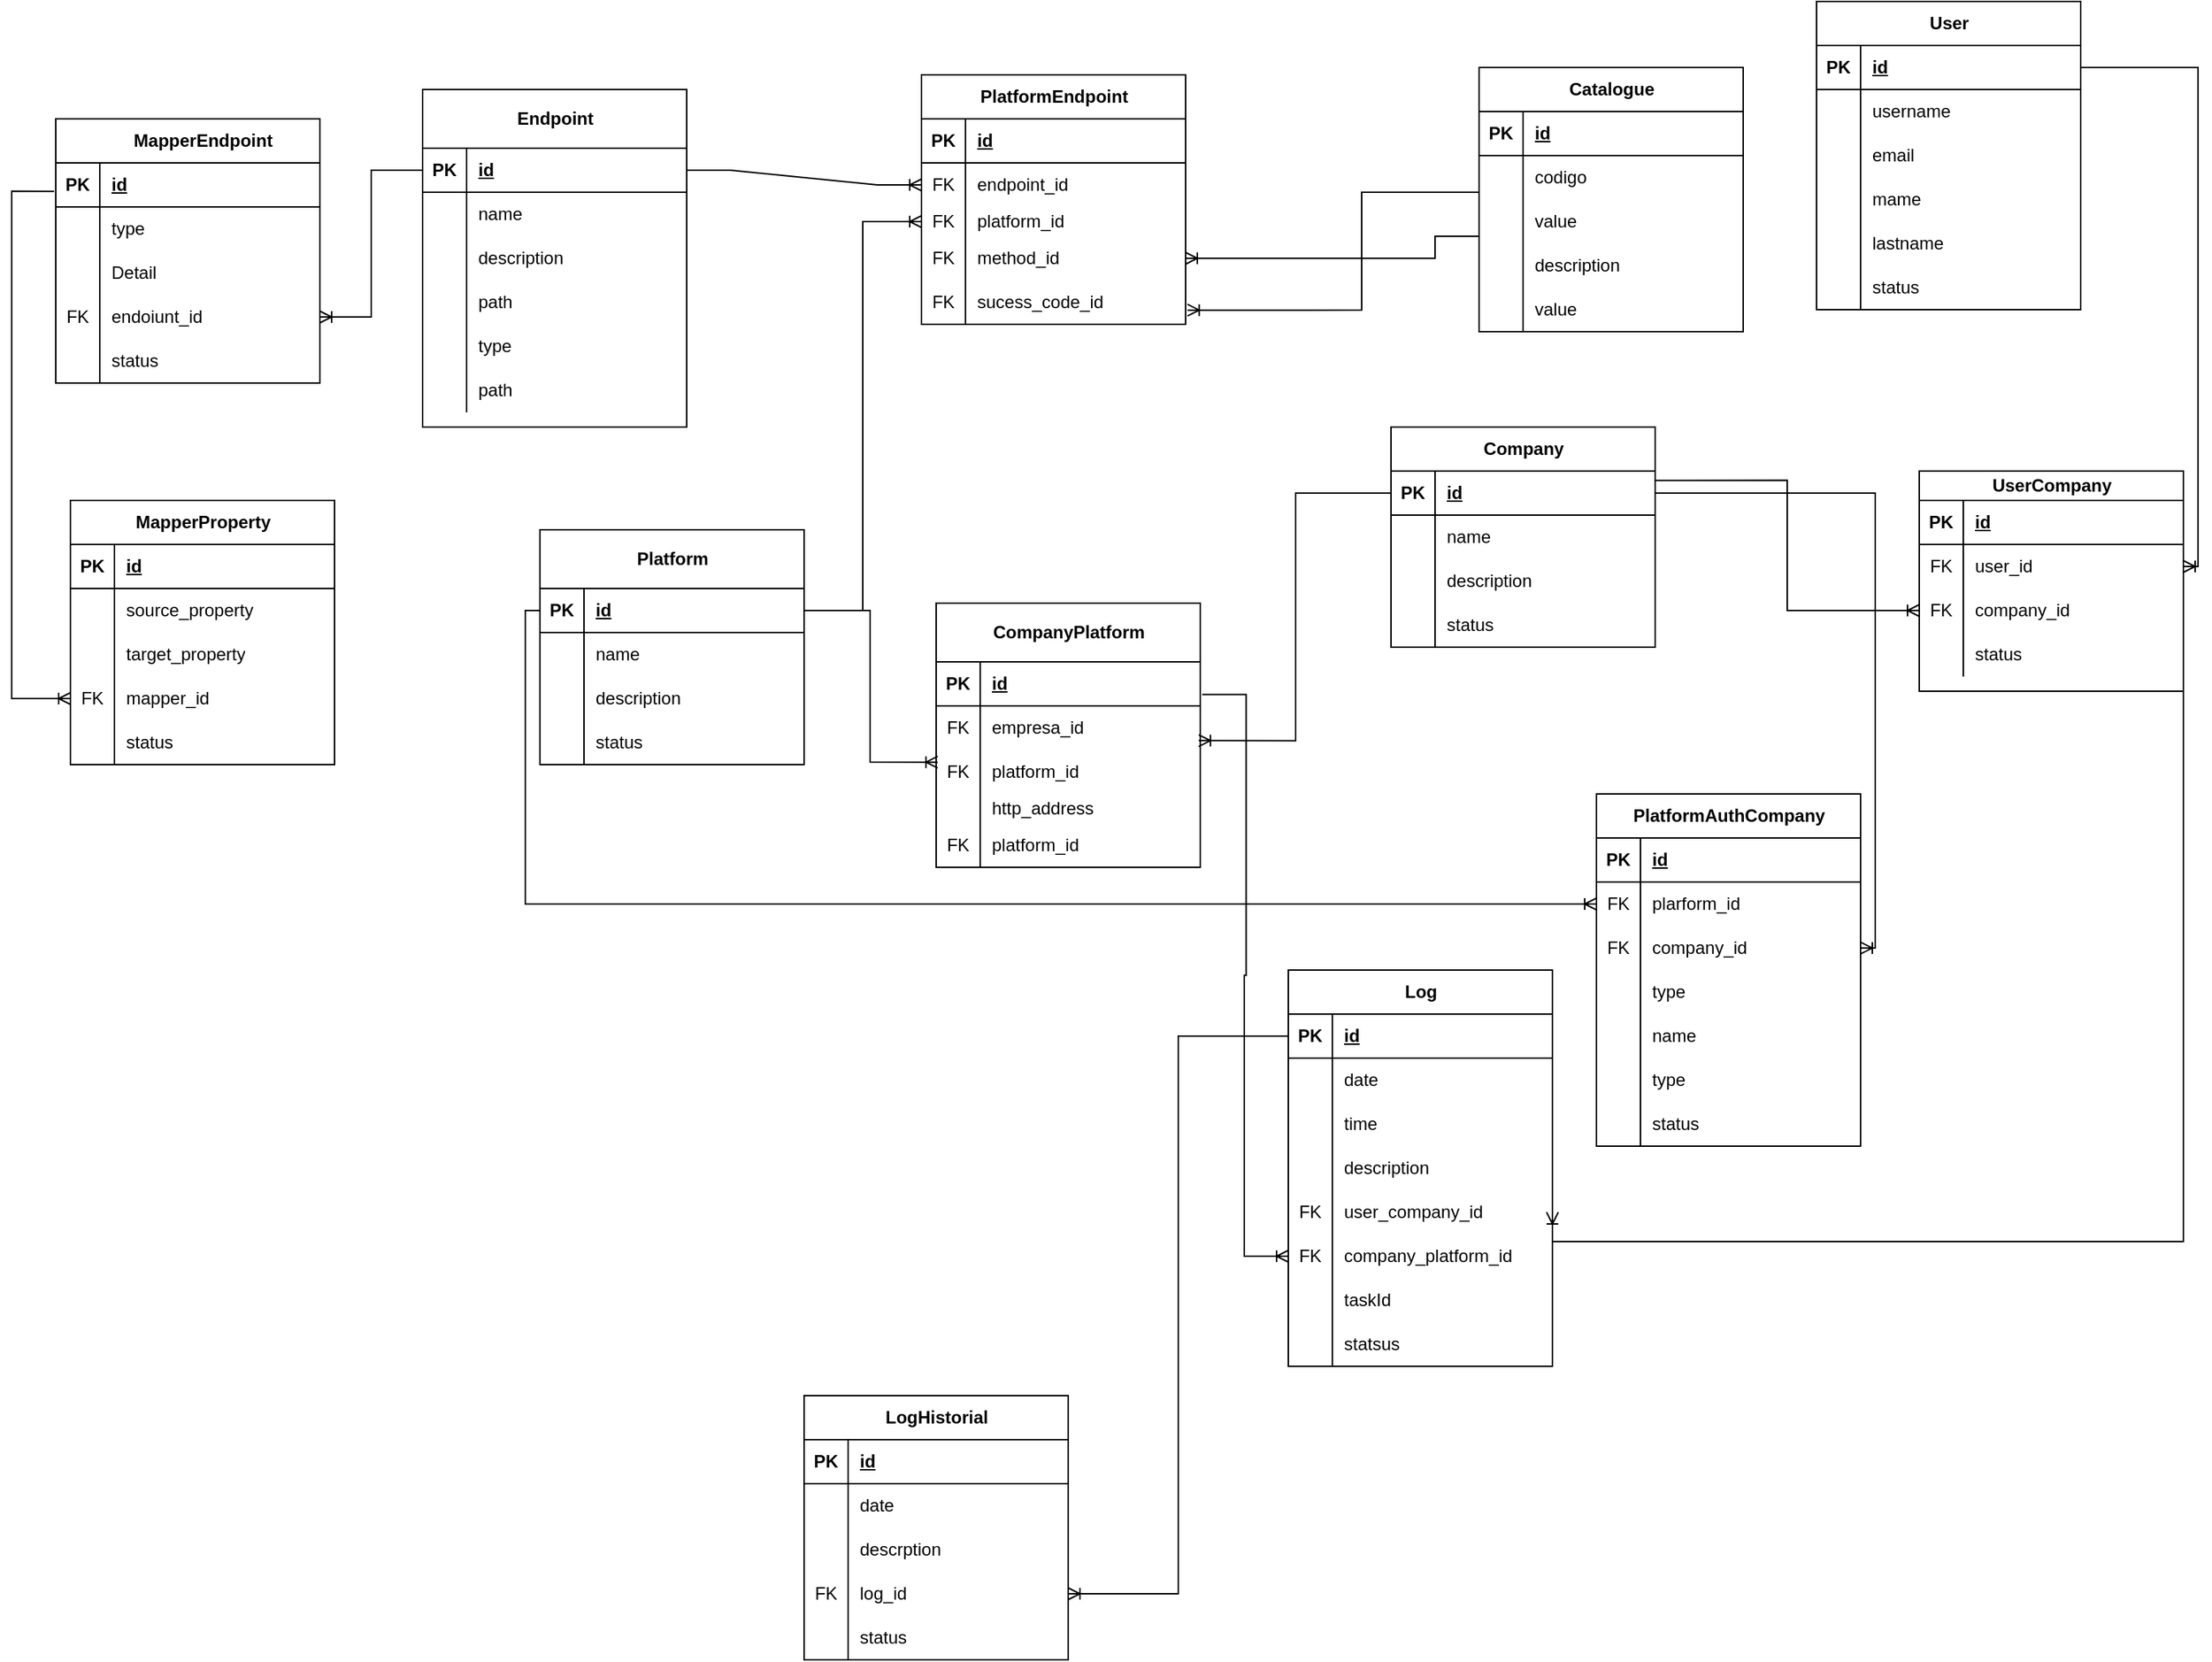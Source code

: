 <mxfile version="26.0.16">
  <diagram id="R2lEEEUBdFMjLlhIrx00" name="Page-1">
    <mxGraphModel dx="1526" dy="1029" grid="1" gridSize="10" guides="1" tooltips="1" connect="1" arrows="1" fold="1" page="1" pageScale="1" pageWidth="850" pageHeight="1100" math="0" shadow="0" extFonts="Permanent Marker^https://fonts.googleapis.com/css?family=Permanent+Marker">
      <root>
        <mxCell id="0" />
        <mxCell id="1" parent="0" />
        <mxCell id="CIceUi3UEMfS9NcMLN1y-1" value="Company" style="shape=table;startSize=30;container=1;collapsible=1;childLayout=tableLayout;fixedRows=1;rowLines=0;fontStyle=1;align=center;resizeLast=1;html=1;" parent="1" vertex="1">
          <mxGeometry x="950" y="600" width="180" height="150" as="geometry" />
        </mxCell>
        <mxCell id="CIceUi3UEMfS9NcMLN1y-2" value="" style="shape=tableRow;horizontal=0;startSize=0;swimlaneHead=0;swimlaneBody=0;fillColor=none;collapsible=0;dropTarget=0;points=[[0,0.5],[1,0.5]];portConstraint=eastwest;top=0;left=0;right=0;bottom=1;" parent="CIceUi3UEMfS9NcMLN1y-1" vertex="1">
          <mxGeometry y="30" width="180" height="30" as="geometry" />
        </mxCell>
        <mxCell id="CIceUi3UEMfS9NcMLN1y-3" value="PK" style="shape=partialRectangle;connectable=0;fillColor=none;top=0;left=0;bottom=0;right=0;fontStyle=1;overflow=hidden;whiteSpace=wrap;html=1;" parent="CIceUi3UEMfS9NcMLN1y-2" vertex="1">
          <mxGeometry width="30" height="30" as="geometry">
            <mxRectangle width="30" height="30" as="alternateBounds" />
          </mxGeometry>
        </mxCell>
        <mxCell id="CIceUi3UEMfS9NcMLN1y-4" value="id" style="shape=partialRectangle;connectable=0;fillColor=none;top=0;left=0;bottom=0;right=0;align=left;spacingLeft=6;fontStyle=5;overflow=hidden;whiteSpace=wrap;html=1;" parent="CIceUi3UEMfS9NcMLN1y-2" vertex="1">
          <mxGeometry x="30" width="150" height="30" as="geometry">
            <mxRectangle width="150" height="30" as="alternateBounds" />
          </mxGeometry>
        </mxCell>
        <mxCell id="CIceUi3UEMfS9NcMLN1y-5" value="" style="shape=tableRow;horizontal=0;startSize=0;swimlaneHead=0;swimlaneBody=0;fillColor=none;collapsible=0;dropTarget=0;points=[[0,0.5],[1,0.5]];portConstraint=eastwest;top=0;left=0;right=0;bottom=0;" parent="CIceUi3UEMfS9NcMLN1y-1" vertex="1">
          <mxGeometry y="60" width="180" height="30" as="geometry" />
        </mxCell>
        <mxCell id="CIceUi3UEMfS9NcMLN1y-6" value="" style="shape=partialRectangle;connectable=0;fillColor=none;top=0;left=0;bottom=0;right=0;editable=1;overflow=hidden;whiteSpace=wrap;html=1;" parent="CIceUi3UEMfS9NcMLN1y-5" vertex="1">
          <mxGeometry width="30" height="30" as="geometry">
            <mxRectangle width="30" height="30" as="alternateBounds" />
          </mxGeometry>
        </mxCell>
        <mxCell id="CIceUi3UEMfS9NcMLN1y-7" value="name" style="shape=partialRectangle;connectable=0;fillColor=none;top=0;left=0;bottom=0;right=0;align=left;spacingLeft=6;overflow=hidden;whiteSpace=wrap;html=1;" parent="CIceUi3UEMfS9NcMLN1y-5" vertex="1">
          <mxGeometry x="30" width="150" height="30" as="geometry">
            <mxRectangle width="150" height="30" as="alternateBounds" />
          </mxGeometry>
        </mxCell>
        <mxCell id="CIceUi3UEMfS9NcMLN1y-8" value="" style="shape=tableRow;horizontal=0;startSize=0;swimlaneHead=0;swimlaneBody=0;fillColor=none;collapsible=0;dropTarget=0;points=[[0,0.5],[1,0.5]];portConstraint=eastwest;top=0;left=0;right=0;bottom=0;" parent="CIceUi3UEMfS9NcMLN1y-1" vertex="1">
          <mxGeometry y="90" width="180" height="30" as="geometry" />
        </mxCell>
        <mxCell id="CIceUi3UEMfS9NcMLN1y-9" value="" style="shape=partialRectangle;connectable=0;fillColor=none;top=0;left=0;bottom=0;right=0;editable=1;overflow=hidden;whiteSpace=wrap;html=1;" parent="CIceUi3UEMfS9NcMLN1y-8" vertex="1">
          <mxGeometry width="30" height="30" as="geometry">
            <mxRectangle width="30" height="30" as="alternateBounds" />
          </mxGeometry>
        </mxCell>
        <mxCell id="CIceUi3UEMfS9NcMLN1y-10" value="description" style="shape=partialRectangle;connectable=0;fillColor=none;top=0;left=0;bottom=0;right=0;align=left;spacingLeft=6;overflow=hidden;whiteSpace=wrap;html=1;" parent="CIceUi3UEMfS9NcMLN1y-8" vertex="1">
          <mxGeometry x="30" width="150" height="30" as="geometry">
            <mxRectangle width="150" height="30" as="alternateBounds" />
          </mxGeometry>
        </mxCell>
        <mxCell id="CIceUi3UEMfS9NcMLN1y-11" value="" style="shape=tableRow;horizontal=0;startSize=0;swimlaneHead=0;swimlaneBody=0;fillColor=none;collapsible=0;dropTarget=0;points=[[0,0.5],[1,0.5]];portConstraint=eastwest;top=0;left=0;right=0;bottom=0;" parent="CIceUi3UEMfS9NcMLN1y-1" vertex="1">
          <mxGeometry y="120" width="180" height="30" as="geometry" />
        </mxCell>
        <mxCell id="CIceUi3UEMfS9NcMLN1y-12" value="" style="shape=partialRectangle;connectable=0;fillColor=none;top=0;left=0;bottom=0;right=0;editable=1;overflow=hidden;whiteSpace=wrap;html=1;" parent="CIceUi3UEMfS9NcMLN1y-11" vertex="1">
          <mxGeometry width="30" height="30" as="geometry">
            <mxRectangle width="30" height="30" as="alternateBounds" />
          </mxGeometry>
        </mxCell>
        <mxCell id="CIceUi3UEMfS9NcMLN1y-13" value="status" style="shape=partialRectangle;connectable=0;fillColor=none;top=0;left=0;bottom=0;right=0;align=left;spacingLeft=6;overflow=hidden;whiteSpace=wrap;html=1;" parent="CIceUi3UEMfS9NcMLN1y-11" vertex="1">
          <mxGeometry x="30" width="150" height="30" as="geometry">
            <mxRectangle width="150" height="30" as="alternateBounds" />
          </mxGeometry>
        </mxCell>
        <mxCell id="CIceUi3UEMfS9NcMLN1y-27" value="Platform" style="shape=table;startSize=40;container=1;collapsible=1;childLayout=tableLayout;fixedRows=1;rowLines=0;fontStyle=1;align=center;resizeLast=1;html=1;" parent="1" vertex="1">
          <mxGeometry x="370" y="670" width="180" height="160" as="geometry" />
        </mxCell>
        <mxCell id="CIceUi3UEMfS9NcMLN1y-28" value="" style="shape=tableRow;horizontal=0;startSize=0;swimlaneHead=0;swimlaneBody=0;fillColor=none;collapsible=0;dropTarget=0;points=[[0,0.5],[1,0.5]];portConstraint=eastwest;top=0;left=0;right=0;bottom=1;" parent="CIceUi3UEMfS9NcMLN1y-27" vertex="1">
          <mxGeometry y="40" width="180" height="30" as="geometry" />
        </mxCell>
        <mxCell id="CIceUi3UEMfS9NcMLN1y-29" value="PK" style="shape=partialRectangle;connectable=0;fillColor=none;top=0;left=0;bottom=0;right=0;fontStyle=1;overflow=hidden;whiteSpace=wrap;html=1;" parent="CIceUi3UEMfS9NcMLN1y-28" vertex="1">
          <mxGeometry width="30" height="30" as="geometry">
            <mxRectangle width="30" height="30" as="alternateBounds" />
          </mxGeometry>
        </mxCell>
        <mxCell id="CIceUi3UEMfS9NcMLN1y-30" value="id" style="shape=partialRectangle;connectable=0;fillColor=none;top=0;left=0;bottom=0;right=0;align=left;spacingLeft=6;fontStyle=5;overflow=hidden;whiteSpace=wrap;html=1;" parent="CIceUi3UEMfS9NcMLN1y-28" vertex="1">
          <mxGeometry x="30" width="150" height="30" as="geometry">
            <mxRectangle width="150" height="30" as="alternateBounds" />
          </mxGeometry>
        </mxCell>
        <mxCell id="CIceUi3UEMfS9NcMLN1y-31" value="" style="shape=tableRow;horizontal=0;startSize=0;swimlaneHead=0;swimlaneBody=0;fillColor=none;collapsible=0;dropTarget=0;points=[[0,0.5],[1,0.5]];portConstraint=eastwest;top=0;left=0;right=0;bottom=0;" parent="CIceUi3UEMfS9NcMLN1y-27" vertex="1">
          <mxGeometry y="70" width="180" height="30" as="geometry" />
        </mxCell>
        <mxCell id="CIceUi3UEMfS9NcMLN1y-32" value="" style="shape=partialRectangle;connectable=0;fillColor=none;top=0;left=0;bottom=0;right=0;editable=1;overflow=hidden;whiteSpace=wrap;html=1;" parent="CIceUi3UEMfS9NcMLN1y-31" vertex="1">
          <mxGeometry width="30" height="30" as="geometry">
            <mxRectangle width="30" height="30" as="alternateBounds" />
          </mxGeometry>
        </mxCell>
        <mxCell id="CIceUi3UEMfS9NcMLN1y-33" value="name" style="shape=partialRectangle;connectable=0;fillColor=none;top=0;left=0;bottom=0;right=0;align=left;spacingLeft=6;overflow=hidden;whiteSpace=wrap;html=1;" parent="CIceUi3UEMfS9NcMLN1y-31" vertex="1">
          <mxGeometry x="30" width="150" height="30" as="geometry">
            <mxRectangle width="150" height="30" as="alternateBounds" />
          </mxGeometry>
        </mxCell>
        <mxCell id="CIceUi3UEMfS9NcMLN1y-34" value="" style="shape=tableRow;horizontal=0;startSize=0;swimlaneHead=0;swimlaneBody=0;fillColor=none;collapsible=0;dropTarget=0;points=[[0,0.5],[1,0.5]];portConstraint=eastwest;top=0;left=0;right=0;bottom=0;" parent="CIceUi3UEMfS9NcMLN1y-27" vertex="1">
          <mxGeometry y="100" width="180" height="30" as="geometry" />
        </mxCell>
        <mxCell id="CIceUi3UEMfS9NcMLN1y-35" value="" style="shape=partialRectangle;connectable=0;fillColor=none;top=0;left=0;bottom=0;right=0;editable=1;overflow=hidden;whiteSpace=wrap;html=1;" parent="CIceUi3UEMfS9NcMLN1y-34" vertex="1">
          <mxGeometry width="30" height="30" as="geometry">
            <mxRectangle width="30" height="30" as="alternateBounds" />
          </mxGeometry>
        </mxCell>
        <mxCell id="CIceUi3UEMfS9NcMLN1y-36" value="description" style="shape=partialRectangle;connectable=0;fillColor=none;top=0;left=0;bottom=0;right=0;align=left;spacingLeft=6;overflow=hidden;whiteSpace=wrap;html=1;" parent="CIceUi3UEMfS9NcMLN1y-34" vertex="1">
          <mxGeometry x="30" width="150" height="30" as="geometry">
            <mxRectangle width="150" height="30" as="alternateBounds" />
          </mxGeometry>
        </mxCell>
        <mxCell id="CIceUi3UEMfS9NcMLN1y-37" value="" style="shape=tableRow;horizontal=0;startSize=0;swimlaneHead=0;swimlaneBody=0;fillColor=none;collapsible=0;dropTarget=0;points=[[0,0.5],[1,0.5]];portConstraint=eastwest;top=0;left=0;right=0;bottom=0;" parent="CIceUi3UEMfS9NcMLN1y-27" vertex="1">
          <mxGeometry y="130" width="180" height="30" as="geometry" />
        </mxCell>
        <mxCell id="CIceUi3UEMfS9NcMLN1y-38" value="" style="shape=partialRectangle;connectable=0;fillColor=none;top=0;left=0;bottom=0;right=0;editable=1;overflow=hidden;whiteSpace=wrap;html=1;" parent="CIceUi3UEMfS9NcMLN1y-37" vertex="1">
          <mxGeometry width="30" height="30" as="geometry">
            <mxRectangle width="30" height="30" as="alternateBounds" />
          </mxGeometry>
        </mxCell>
        <mxCell id="CIceUi3UEMfS9NcMLN1y-39" value="status" style="shape=partialRectangle;connectable=0;fillColor=none;top=0;left=0;bottom=0;right=0;align=left;spacingLeft=6;overflow=hidden;whiteSpace=wrap;html=1;" parent="CIceUi3UEMfS9NcMLN1y-37" vertex="1">
          <mxGeometry x="30" width="150" height="30" as="geometry">
            <mxRectangle width="150" height="30" as="alternateBounds" />
          </mxGeometry>
        </mxCell>
        <mxCell id="CIceUi3UEMfS9NcMLN1y-58" value="Endpoint" style="shape=table;startSize=40;container=1;collapsible=1;childLayout=tableLayout;fixedRows=1;rowLines=0;fontStyle=1;align=center;resizeLast=1;html=1;" parent="1" vertex="1">
          <mxGeometry x="290" y="370" width="180" height="230" as="geometry" />
        </mxCell>
        <mxCell id="CIceUi3UEMfS9NcMLN1y-59" value="" style="shape=tableRow;horizontal=0;startSize=0;swimlaneHead=0;swimlaneBody=0;fillColor=none;collapsible=0;dropTarget=0;points=[[0,0.5],[1,0.5]];portConstraint=eastwest;top=0;left=0;right=0;bottom=1;" parent="CIceUi3UEMfS9NcMLN1y-58" vertex="1">
          <mxGeometry y="40" width="180" height="30" as="geometry" />
        </mxCell>
        <mxCell id="CIceUi3UEMfS9NcMLN1y-60" value="PK" style="shape=partialRectangle;connectable=0;fillColor=none;top=0;left=0;bottom=0;right=0;fontStyle=1;overflow=hidden;whiteSpace=wrap;html=1;" parent="CIceUi3UEMfS9NcMLN1y-59" vertex="1">
          <mxGeometry width="30" height="30" as="geometry">
            <mxRectangle width="30" height="30" as="alternateBounds" />
          </mxGeometry>
        </mxCell>
        <mxCell id="CIceUi3UEMfS9NcMLN1y-61" value="id" style="shape=partialRectangle;connectable=0;fillColor=none;top=0;left=0;bottom=0;right=0;align=left;spacingLeft=6;fontStyle=5;overflow=hidden;whiteSpace=wrap;html=1;" parent="CIceUi3UEMfS9NcMLN1y-59" vertex="1">
          <mxGeometry x="30" width="150" height="30" as="geometry">
            <mxRectangle width="150" height="30" as="alternateBounds" />
          </mxGeometry>
        </mxCell>
        <mxCell id="CIceUi3UEMfS9NcMLN1y-62" value="" style="shape=tableRow;horizontal=0;startSize=0;swimlaneHead=0;swimlaneBody=0;fillColor=none;collapsible=0;dropTarget=0;points=[[0,0.5],[1,0.5]];portConstraint=eastwest;top=0;left=0;right=0;bottom=0;" parent="CIceUi3UEMfS9NcMLN1y-58" vertex="1">
          <mxGeometry y="70" width="180" height="30" as="geometry" />
        </mxCell>
        <mxCell id="CIceUi3UEMfS9NcMLN1y-63" value="" style="shape=partialRectangle;connectable=0;fillColor=none;top=0;left=0;bottom=0;right=0;editable=1;overflow=hidden;whiteSpace=wrap;html=1;" parent="CIceUi3UEMfS9NcMLN1y-62" vertex="1">
          <mxGeometry width="30" height="30" as="geometry">
            <mxRectangle width="30" height="30" as="alternateBounds" />
          </mxGeometry>
        </mxCell>
        <mxCell id="CIceUi3UEMfS9NcMLN1y-64" value="name" style="shape=partialRectangle;connectable=0;fillColor=none;top=0;left=0;bottom=0;right=0;align=left;spacingLeft=6;overflow=hidden;whiteSpace=wrap;html=1;" parent="CIceUi3UEMfS9NcMLN1y-62" vertex="1">
          <mxGeometry x="30" width="150" height="30" as="geometry">
            <mxRectangle width="150" height="30" as="alternateBounds" />
          </mxGeometry>
        </mxCell>
        <mxCell id="CIceUi3UEMfS9NcMLN1y-65" value="" style="shape=tableRow;horizontal=0;startSize=0;swimlaneHead=0;swimlaneBody=0;fillColor=none;collapsible=0;dropTarget=0;points=[[0,0.5],[1,0.5]];portConstraint=eastwest;top=0;left=0;right=0;bottom=0;" parent="CIceUi3UEMfS9NcMLN1y-58" vertex="1">
          <mxGeometry y="100" width="180" height="30" as="geometry" />
        </mxCell>
        <mxCell id="CIceUi3UEMfS9NcMLN1y-66" value="" style="shape=partialRectangle;connectable=0;fillColor=none;top=0;left=0;bottom=0;right=0;editable=1;overflow=hidden;whiteSpace=wrap;html=1;" parent="CIceUi3UEMfS9NcMLN1y-65" vertex="1">
          <mxGeometry width="30" height="30" as="geometry">
            <mxRectangle width="30" height="30" as="alternateBounds" />
          </mxGeometry>
        </mxCell>
        <mxCell id="CIceUi3UEMfS9NcMLN1y-67" value="description" style="shape=partialRectangle;connectable=0;fillColor=none;top=0;left=0;bottom=0;right=0;align=left;spacingLeft=6;overflow=hidden;whiteSpace=wrap;html=1;" parent="CIceUi3UEMfS9NcMLN1y-65" vertex="1">
          <mxGeometry x="30" width="150" height="30" as="geometry">
            <mxRectangle width="150" height="30" as="alternateBounds" />
          </mxGeometry>
        </mxCell>
        <mxCell id="CIceUi3UEMfS9NcMLN1y-68" value="" style="shape=tableRow;horizontal=0;startSize=0;swimlaneHead=0;swimlaneBody=0;fillColor=none;collapsible=0;dropTarget=0;points=[[0,0.5],[1,0.5]];portConstraint=eastwest;top=0;left=0;right=0;bottom=0;" parent="CIceUi3UEMfS9NcMLN1y-58" vertex="1">
          <mxGeometry y="130" width="180" height="30" as="geometry" />
        </mxCell>
        <mxCell id="CIceUi3UEMfS9NcMLN1y-69" value="" style="shape=partialRectangle;connectable=0;fillColor=none;top=0;left=0;bottom=0;right=0;editable=1;overflow=hidden;whiteSpace=wrap;html=1;" parent="CIceUi3UEMfS9NcMLN1y-68" vertex="1">
          <mxGeometry width="30" height="30" as="geometry">
            <mxRectangle width="30" height="30" as="alternateBounds" />
          </mxGeometry>
        </mxCell>
        <mxCell id="CIceUi3UEMfS9NcMLN1y-70" value="path" style="shape=partialRectangle;connectable=0;fillColor=none;top=0;left=0;bottom=0;right=0;align=left;spacingLeft=6;overflow=hidden;whiteSpace=wrap;html=1;" parent="CIceUi3UEMfS9NcMLN1y-68" vertex="1">
          <mxGeometry x="30" width="150" height="30" as="geometry">
            <mxRectangle width="150" height="30" as="alternateBounds" />
          </mxGeometry>
        </mxCell>
        <mxCell id="CIceUi3UEMfS9NcMLN1y-88" value="" style="shape=tableRow;horizontal=0;startSize=0;swimlaneHead=0;swimlaneBody=0;fillColor=none;collapsible=0;dropTarget=0;points=[[0,0.5],[1,0.5]];portConstraint=eastwest;top=0;left=0;right=0;bottom=0;" parent="CIceUi3UEMfS9NcMLN1y-58" vertex="1">
          <mxGeometry y="160" width="180" height="30" as="geometry" />
        </mxCell>
        <mxCell id="CIceUi3UEMfS9NcMLN1y-89" value="" style="shape=partialRectangle;connectable=0;fillColor=none;top=0;left=0;bottom=0;right=0;editable=1;overflow=hidden;whiteSpace=wrap;html=1;" parent="CIceUi3UEMfS9NcMLN1y-88" vertex="1">
          <mxGeometry width="30" height="30" as="geometry">
            <mxRectangle width="30" height="30" as="alternateBounds" />
          </mxGeometry>
        </mxCell>
        <mxCell id="CIceUi3UEMfS9NcMLN1y-90" value="type" style="shape=partialRectangle;connectable=0;fillColor=none;top=0;left=0;bottom=0;right=0;align=left;spacingLeft=6;overflow=hidden;whiteSpace=wrap;html=1;" parent="CIceUi3UEMfS9NcMLN1y-88" vertex="1">
          <mxGeometry x="30" width="150" height="30" as="geometry">
            <mxRectangle width="150" height="30" as="alternateBounds" />
          </mxGeometry>
        </mxCell>
        <mxCell id="CIceUi3UEMfS9NcMLN1y-91" value="" style="shape=tableRow;horizontal=0;startSize=0;swimlaneHead=0;swimlaneBody=0;fillColor=none;collapsible=0;dropTarget=0;points=[[0,0.5],[1,0.5]];portConstraint=eastwest;top=0;left=0;right=0;bottom=0;" parent="CIceUi3UEMfS9NcMLN1y-58" vertex="1">
          <mxGeometry y="190" width="180" height="30" as="geometry" />
        </mxCell>
        <mxCell id="CIceUi3UEMfS9NcMLN1y-92" value="" style="shape=partialRectangle;connectable=0;fillColor=none;top=0;left=0;bottom=0;right=0;editable=1;overflow=hidden;whiteSpace=wrap;html=1;" parent="CIceUi3UEMfS9NcMLN1y-91" vertex="1">
          <mxGeometry width="30" height="30" as="geometry">
            <mxRectangle width="30" height="30" as="alternateBounds" />
          </mxGeometry>
        </mxCell>
        <mxCell id="CIceUi3UEMfS9NcMLN1y-93" value="path" style="shape=partialRectangle;connectable=0;fillColor=none;top=0;left=0;bottom=0;right=0;align=left;spacingLeft=6;overflow=hidden;whiteSpace=wrap;html=1;" parent="CIceUi3UEMfS9NcMLN1y-91" vertex="1">
          <mxGeometry x="30" width="150" height="30" as="geometry">
            <mxRectangle width="150" height="30" as="alternateBounds" />
          </mxGeometry>
        </mxCell>
        <mxCell id="CIceUi3UEMfS9NcMLN1y-94" value="PlatformEndpoint" style="shape=table;startSize=30;container=1;collapsible=1;childLayout=tableLayout;fixedRows=1;rowLines=0;fontStyle=1;align=center;resizeLast=1;html=1;" parent="1" vertex="1">
          <mxGeometry x="630" y="360" width="180" height="170" as="geometry" />
        </mxCell>
        <mxCell id="CIceUi3UEMfS9NcMLN1y-95" value="" style="shape=tableRow;horizontal=0;startSize=0;swimlaneHead=0;swimlaneBody=0;fillColor=none;collapsible=0;dropTarget=0;points=[[0,0.5],[1,0.5]];portConstraint=eastwest;top=0;left=0;right=0;bottom=1;" parent="CIceUi3UEMfS9NcMLN1y-94" vertex="1">
          <mxGeometry y="30" width="180" height="30" as="geometry" />
        </mxCell>
        <mxCell id="CIceUi3UEMfS9NcMLN1y-96" value="PK" style="shape=partialRectangle;connectable=0;fillColor=none;top=0;left=0;bottom=0;right=0;fontStyle=1;overflow=hidden;whiteSpace=wrap;html=1;" parent="CIceUi3UEMfS9NcMLN1y-95" vertex="1">
          <mxGeometry width="30" height="30" as="geometry">
            <mxRectangle width="30" height="30" as="alternateBounds" />
          </mxGeometry>
        </mxCell>
        <mxCell id="CIceUi3UEMfS9NcMLN1y-97" value="id" style="shape=partialRectangle;connectable=0;fillColor=none;top=0;left=0;bottom=0;right=0;align=left;spacingLeft=6;fontStyle=5;overflow=hidden;whiteSpace=wrap;html=1;" parent="CIceUi3UEMfS9NcMLN1y-95" vertex="1">
          <mxGeometry x="30" width="150" height="30" as="geometry">
            <mxRectangle width="150" height="30" as="alternateBounds" />
          </mxGeometry>
        </mxCell>
        <mxCell id="CIceUi3UEMfS9NcMLN1y-98" value="" style="shape=tableRow;horizontal=0;startSize=0;swimlaneHead=0;swimlaneBody=0;fillColor=none;collapsible=0;dropTarget=0;points=[[0,0.5],[1,0.5]];portConstraint=eastwest;top=0;left=0;right=0;bottom=0;" parent="CIceUi3UEMfS9NcMLN1y-94" vertex="1">
          <mxGeometry y="60" width="180" height="30" as="geometry" />
        </mxCell>
        <mxCell id="CIceUi3UEMfS9NcMLN1y-99" value="FK" style="shape=partialRectangle;connectable=0;fillColor=none;top=0;left=0;bottom=0;right=0;editable=1;overflow=hidden;whiteSpace=wrap;html=1;" parent="CIceUi3UEMfS9NcMLN1y-98" vertex="1">
          <mxGeometry width="30" height="30" as="geometry">
            <mxRectangle width="30" height="30" as="alternateBounds" />
          </mxGeometry>
        </mxCell>
        <mxCell id="CIceUi3UEMfS9NcMLN1y-100" value="endpoint_id" style="shape=partialRectangle;connectable=0;fillColor=none;top=0;left=0;bottom=0;right=0;align=left;spacingLeft=6;overflow=hidden;whiteSpace=wrap;html=1;" parent="CIceUi3UEMfS9NcMLN1y-98" vertex="1">
          <mxGeometry x="30" width="150" height="30" as="geometry">
            <mxRectangle width="150" height="30" as="alternateBounds" />
          </mxGeometry>
        </mxCell>
        <mxCell id="CIceUi3UEMfS9NcMLN1y-101" value="" style="shape=tableRow;horizontal=0;startSize=0;swimlaneHead=0;swimlaneBody=0;fillColor=none;collapsible=0;dropTarget=0;points=[[0,0.5],[1,0.5]];portConstraint=eastwest;top=0;left=0;right=0;bottom=0;" parent="CIceUi3UEMfS9NcMLN1y-94" vertex="1">
          <mxGeometry y="90" width="180" height="20" as="geometry" />
        </mxCell>
        <mxCell id="CIceUi3UEMfS9NcMLN1y-102" value="FK" style="shape=partialRectangle;connectable=0;fillColor=none;top=0;left=0;bottom=0;right=0;editable=1;overflow=hidden;whiteSpace=wrap;html=1;" parent="CIceUi3UEMfS9NcMLN1y-101" vertex="1">
          <mxGeometry width="30" height="20" as="geometry">
            <mxRectangle width="30" height="20" as="alternateBounds" />
          </mxGeometry>
        </mxCell>
        <mxCell id="CIceUi3UEMfS9NcMLN1y-103" value="platform_id" style="shape=partialRectangle;connectable=0;fillColor=none;top=0;left=0;bottom=0;right=0;align=left;spacingLeft=6;overflow=hidden;whiteSpace=wrap;html=1;" parent="CIceUi3UEMfS9NcMLN1y-101" vertex="1">
          <mxGeometry x="30" width="150" height="20" as="geometry">
            <mxRectangle width="150" height="20" as="alternateBounds" />
          </mxGeometry>
        </mxCell>
        <mxCell id="CIceUi3UEMfS9NcMLN1y-104" value="" style="shape=tableRow;horizontal=0;startSize=0;swimlaneHead=0;swimlaneBody=0;fillColor=none;collapsible=0;dropTarget=0;points=[[0,0.5],[1,0.5]];portConstraint=eastwest;top=0;left=0;right=0;bottom=0;" parent="CIceUi3UEMfS9NcMLN1y-94" vertex="1">
          <mxGeometry y="110" width="180" height="30" as="geometry" />
        </mxCell>
        <mxCell id="CIceUi3UEMfS9NcMLN1y-105" value="FK" style="shape=partialRectangle;connectable=0;fillColor=none;top=0;left=0;bottom=0;right=0;editable=1;overflow=hidden;whiteSpace=wrap;html=1;" parent="CIceUi3UEMfS9NcMLN1y-104" vertex="1">
          <mxGeometry width="30" height="30" as="geometry">
            <mxRectangle width="30" height="30" as="alternateBounds" />
          </mxGeometry>
        </mxCell>
        <mxCell id="CIceUi3UEMfS9NcMLN1y-106" value="method_id" style="shape=partialRectangle;connectable=0;fillColor=none;top=0;left=0;bottom=0;right=0;align=left;spacingLeft=6;overflow=hidden;whiteSpace=wrap;html=1;" parent="CIceUi3UEMfS9NcMLN1y-104" vertex="1">
          <mxGeometry x="30" width="150" height="30" as="geometry">
            <mxRectangle width="150" height="30" as="alternateBounds" />
          </mxGeometry>
        </mxCell>
        <mxCell id="CIceUi3UEMfS9NcMLN1y-136" value="" style="shape=tableRow;horizontal=0;startSize=0;swimlaneHead=0;swimlaneBody=0;fillColor=none;collapsible=0;dropTarget=0;points=[[0,0.5],[1,0.5]];portConstraint=eastwest;top=0;left=0;right=0;bottom=0;" parent="CIceUi3UEMfS9NcMLN1y-94" vertex="1">
          <mxGeometry y="140" width="180" height="30" as="geometry" />
        </mxCell>
        <mxCell id="CIceUi3UEMfS9NcMLN1y-137" value="FK" style="shape=partialRectangle;connectable=0;fillColor=none;top=0;left=0;bottom=0;right=0;editable=1;overflow=hidden;whiteSpace=wrap;html=1;" parent="CIceUi3UEMfS9NcMLN1y-136" vertex="1">
          <mxGeometry width="30" height="30" as="geometry">
            <mxRectangle width="30" height="30" as="alternateBounds" />
          </mxGeometry>
        </mxCell>
        <mxCell id="CIceUi3UEMfS9NcMLN1y-138" value="sucess_code_id" style="shape=partialRectangle;connectable=0;fillColor=none;top=0;left=0;bottom=0;right=0;align=left;spacingLeft=6;overflow=hidden;whiteSpace=wrap;html=1;" parent="CIceUi3UEMfS9NcMLN1y-136" vertex="1">
          <mxGeometry x="30" width="150" height="30" as="geometry">
            <mxRectangle width="150" height="30" as="alternateBounds" />
          </mxGeometry>
        </mxCell>
        <mxCell id="CIceUi3UEMfS9NcMLN1y-120" value="Catalogue" style="shape=table;startSize=30;container=1;collapsible=1;childLayout=tableLayout;fixedRows=1;rowLines=0;fontStyle=1;align=center;resizeLast=1;html=1;" parent="1" vertex="1">
          <mxGeometry x="1010" y="355" width="180" height="180" as="geometry" />
        </mxCell>
        <mxCell id="CIceUi3UEMfS9NcMLN1y-121" value="" style="shape=tableRow;horizontal=0;startSize=0;swimlaneHead=0;swimlaneBody=0;fillColor=none;collapsible=0;dropTarget=0;points=[[0,0.5],[1,0.5]];portConstraint=eastwest;top=0;left=0;right=0;bottom=1;" parent="CIceUi3UEMfS9NcMLN1y-120" vertex="1">
          <mxGeometry y="30" width="180" height="30" as="geometry" />
        </mxCell>
        <mxCell id="CIceUi3UEMfS9NcMLN1y-122" value="PK" style="shape=partialRectangle;connectable=0;fillColor=none;top=0;left=0;bottom=0;right=0;fontStyle=1;overflow=hidden;whiteSpace=wrap;html=1;" parent="CIceUi3UEMfS9NcMLN1y-121" vertex="1">
          <mxGeometry width="30" height="30" as="geometry">
            <mxRectangle width="30" height="30" as="alternateBounds" />
          </mxGeometry>
        </mxCell>
        <mxCell id="CIceUi3UEMfS9NcMLN1y-123" value="id" style="shape=partialRectangle;connectable=0;fillColor=none;top=0;left=0;bottom=0;right=0;align=left;spacingLeft=6;fontStyle=5;overflow=hidden;whiteSpace=wrap;html=1;" parent="CIceUi3UEMfS9NcMLN1y-121" vertex="1">
          <mxGeometry x="30" width="150" height="30" as="geometry">
            <mxRectangle width="150" height="30" as="alternateBounds" />
          </mxGeometry>
        </mxCell>
        <mxCell id="CIceUi3UEMfS9NcMLN1y-124" value="" style="shape=tableRow;horizontal=0;startSize=0;swimlaneHead=0;swimlaneBody=0;fillColor=none;collapsible=0;dropTarget=0;points=[[0,0.5],[1,0.5]];portConstraint=eastwest;top=0;left=0;right=0;bottom=0;" parent="CIceUi3UEMfS9NcMLN1y-120" vertex="1">
          <mxGeometry y="60" width="180" height="30" as="geometry" />
        </mxCell>
        <mxCell id="CIceUi3UEMfS9NcMLN1y-125" value="" style="shape=partialRectangle;connectable=0;fillColor=none;top=0;left=0;bottom=0;right=0;editable=1;overflow=hidden;whiteSpace=wrap;html=1;" parent="CIceUi3UEMfS9NcMLN1y-124" vertex="1">
          <mxGeometry width="30" height="30" as="geometry">
            <mxRectangle width="30" height="30" as="alternateBounds" />
          </mxGeometry>
        </mxCell>
        <mxCell id="CIceUi3UEMfS9NcMLN1y-126" value="codigo" style="shape=partialRectangle;connectable=0;fillColor=none;top=0;left=0;bottom=0;right=0;align=left;spacingLeft=6;overflow=hidden;whiteSpace=wrap;html=1;" parent="CIceUi3UEMfS9NcMLN1y-124" vertex="1">
          <mxGeometry x="30" width="150" height="30" as="geometry">
            <mxRectangle width="150" height="30" as="alternateBounds" />
          </mxGeometry>
        </mxCell>
        <mxCell id="CIceUi3UEMfS9NcMLN1y-127" value="" style="shape=tableRow;horizontal=0;startSize=0;swimlaneHead=0;swimlaneBody=0;fillColor=none;collapsible=0;dropTarget=0;points=[[0,0.5],[1,0.5]];portConstraint=eastwest;top=0;left=0;right=0;bottom=0;" parent="CIceUi3UEMfS9NcMLN1y-120" vertex="1">
          <mxGeometry y="90" width="180" height="30" as="geometry" />
        </mxCell>
        <mxCell id="CIceUi3UEMfS9NcMLN1y-128" value="" style="shape=partialRectangle;connectable=0;fillColor=none;top=0;left=0;bottom=0;right=0;editable=1;overflow=hidden;whiteSpace=wrap;html=1;" parent="CIceUi3UEMfS9NcMLN1y-127" vertex="1">
          <mxGeometry width="30" height="30" as="geometry">
            <mxRectangle width="30" height="30" as="alternateBounds" />
          </mxGeometry>
        </mxCell>
        <mxCell id="CIceUi3UEMfS9NcMLN1y-129" value="value" style="shape=partialRectangle;connectable=0;fillColor=none;top=0;left=0;bottom=0;right=0;align=left;spacingLeft=6;overflow=hidden;whiteSpace=wrap;html=1;" parent="CIceUi3UEMfS9NcMLN1y-127" vertex="1">
          <mxGeometry x="30" width="150" height="30" as="geometry">
            <mxRectangle width="150" height="30" as="alternateBounds" />
          </mxGeometry>
        </mxCell>
        <mxCell id="CIceUi3UEMfS9NcMLN1y-130" value="" style="shape=tableRow;horizontal=0;startSize=0;swimlaneHead=0;swimlaneBody=0;fillColor=none;collapsible=0;dropTarget=0;points=[[0,0.5],[1,0.5]];portConstraint=eastwest;top=0;left=0;right=0;bottom=0;" parent="CIceUi3UEMfS9NcMLN1y-120" vertex="1">
          <mxGeometry y="120" width="180" height="30" as="geometry" />
        </mxCell>
        <mxCell id="CIceUi3UEMfS9NcMLN1y-131" value="" style="shape=partialRectangle;connectable=0;fillColor=none;top=0;left=0;bottom=0;right=0;editable=1;overflow=hidden;whiteSpace=wrap;html=1;" parent="CIceUi3UEMfS9NcMLN1y-130" vertex="1">
          <mxGeometry width="30" height="30" as="geometry">
            <mxRectangle width="30" height="30" as="alternateBounds" />
          </mxGeometry>
        </mxCell>
        <mxCell id="CIceUi3UEMfS9NcMLN1y-132" value="description" style="shape=partialRectangle;connectable=0;fillColor=none;top=0;left=0;bottom=0;right=0;align=left;spacingLeft=6;overflow=hidden;whiteSpace=wrap;html=1;" parent="CIceUi3UEMfS9NcMLN1y-130" vertex="1">
          <mxGeometry x="30" width="150" height="30" as="geometry">
            <mxRectangle width="150" height="30" as="alternateBounds" />
          </mxGeometry>
        </mxCell>
        <mxCell id="CIceUi3UEMfS9NcMLN1y-133" value="" style="shape=tableRow;horizontal=0;startSize=0;swimlaneHead=0;swimlaneBody=0;fillColor=none;collapsible=0;dropTarget=0;points=[[0,0.5],[1,0.5]];portConstraint=eastwest;top=0;left=0;right=0;bottom=0;" parent="CIceUi3UEMfS9NcMLN1y-120" vertex="1">
          <mxGeometry y="150" width="180" height="30" as="geometry" />
        </mxCell>
        <mxCell id="CIceUi3UEMfS9NcMLN1y-134" value="" style="shape=partialRectangle;connectable=0;fillColor=none;top=0;left=0;bottom=0;right=0;editable=1;overflow=hidden;whiteSpace=wrap;html=1;" parent="CIceUi3UEMfS9NcMLN1y-133" vertex="1">
          <mxGeometry width="30" height="30" as="geometry">
            <mxRectangle width="30" height="30" as="alternateBounds" />
          </mxGeometry>
        </mxCell>
        <mxCell id="CIceUi3UEMfS9NcMLN1y-135" value="value" style="shape=partialRectangle;connectable=0;fillColor=none;top=0;left=0;bottom=0;right=0;align=left;spacingLeft=6;overflow=hidden;whiteSpace=wrap;html=1;" parent="CIceUi3UEMfS9NcMLN1y-133" vertex="1">
          <mxGeometry x="30" width="150" height="30" as="geometry">
            <mxRectangle width="150" height="30" as="alternateBounds" />
          </mxGeometry>
        </mxCell>
        <mxCell id="CIceUi3UEMfS9NcMLN1y-145" value="" style="edgeStyle=orthogonalEdgeStyle;fontSize=12;html=1;endArrow=ERoneToMany;rounded=0;exitX=1;exitY=0.5;exitDx=0;exitDy=0;entryX=0;entryY=0.5;entryDx=0;entryDy=0;" parent="1" source="CIceUi3UEMfS9NcMLN1y-28" target="CIceUi3UEMfS9NcMLN1y-101" edge="1">
          <mxGeometry width="100" height="100" relative="1" as="geometry">
            <mxPoint x="410" y="710" as="sourcePoint" />
            <mxPoint x="530" y="640" as="targetPoint" />
          </mxGeometry>
        </mxCell>
        <mxCell id="CIceUi3UEMfS9NcMLN1y-146" value="" style="edgeStyle=orthogonalEdgeStyle;fontSize=12;html=1;endArrow=ERoneToMany;rounded=0;exitX=0;exitY=0.667;exitDx=0;exitDy=0;exitPerimeter=0;" parent="1" source="CIceUi3UEMfS9NcMLN1y-121" target="CIceUi3UEMfS9NcMLN1y-104" edge="1">
          <mxGeometry width="100" height="100" relative="1" as="geometry">
            <mxPoint x="670" y="830" as="sourcePoint" />
            <mxPoint x="770" y="730" as="targetPoint" />
            <Array as="points">
              <mxPoint x="980" y="470" />
              <mxPoint x="980" y="485" />
            </Array>
          </mxGeometry>
        </mxCell>
        <mxCell id="CIceUi3UEMfS9NcMLN1y-147" value="" style="edgeStyle=orthogonalEdgeStyle;fontSize=12;html=1;endArrow=ERoneToMany;rounded=0;entryX=1.007;entryY=0.678;entryDx=0;entryDy=0;entryPerimeter=0;exitX=0;exitY=0.111;exitDx=0;exitDy=0;exitPerimeter=0;" parent="1" source="CIceUi3UEMfS9NcMLN1y-120" target="CIceUi3UEMfS9NcMLN1y-136" edge="1">
          <mxGeometry width="100" height="100" relative="1" as="geometry">
            <mxPoint x="760" y="730" as="sourcePoint" />
            <mxPoint x="780" y="640" as="targetPoint" />
            <Array as="points">
              <mxPoint x="930" y="440" />
              <mxPoint x="930" y="520" />
            </Array>
          </mxGeometry>
        </mxCell>
        <mxCell id="CIceUi3UEMfS9NcMLN1y-152" value="" style="edgeStyle=entityRelationEdgeStyle;fontSize=12;html=1;endArrow=ERoneToMany;rounded=0;entryX=0;entryY=0.5;entryDx=0;entryDy=0;exitX=1;exitY=0.5;exitDx=0;exitDy=0;" parent="1" source="CIceUi3UEMfS9NcMLN1y-59" target="CIceUi3UEMfS9NcMLN1y-98" edge="1">
          <mxGeometry width="100" height="100" relative="1" as="geometry">
            <mxPoint x="480" y="570" as="sourcePoint" />
            <mxPoint x="520" y="520" as="targetPoint" />
          </mxGeometry>
        </mxCell>
        <mxCell id="CIceUi3UEMfS9NcMLN1y-153" value="CompanyPlatform" style="shape=table;startSize=40;container=1;collapsible=1;childLayout=tableLayout;fixedRows=1;rowLines=0;fontStyle=1;align=center;resizeLast=1;html=1;" parent="1" vertex="1">
          <mxGeometry x="640" y="720" width="180" height="180" as="geometry" />
        </mxCell>
        <mxCell id="CIceUi3UEMfS9NcMLN1y-154" value="" style="shape=tableRow;horizontal=0;startSize=0;swimlaneHead=0;swimlaneBody=0;fillColor=none;collapsible=0;dropTarget=0;points=[[0,0.5],[1,0.5]];portConstraint=eastwest;top=0;left=0;right=0;bottom=1;" parent="CIceUi3UEMfS9NcMLN1y-153" vertex="1">
          <mxGeometry y="40" width="180" height="30" as="geometry" />
        </mxCell>
        <mxCell id="CIceUi3UEMfS9NcMLN1y-155" value="PK" style="shape=partialRectangle;connectable=0;fillColor=none;top=0;left=0;bottom=0;right=0;fontStyle=1;overflow=hidden;whiteSpace=wrap;html=1;" parent="CIceUi3UEMfS9NcMLN1y-154" vertex="1">
          <mxGeometry width="30" height="30" as="geometry">
            <mxRectangle width="30" height="30" as="alternateBounds" />
          </mxGeometry>
        </mxCell>
        <mxCell id="CIceUi3UEMfS9NcMLN1y-156" value="id" style="shape=partialRectangle;connectable=0;fillColor=none;top=0;left=0;bottom=0;right=0;align=left;spacingLeft=6;fontStyle=5;overflow=hidden;whiteSpace=wrap;html=1;" parent="CIceUi3UEMfS9NcMLN1y-154" vertex="1">
          <mxGeometry x="30" width="150" height="30" as="geometry">
            <mxRectangle width="150" height="30" as="alternateBounds" />
          </mxGeometry>
        </mxCell>
        <mxCell id="CIceUi3UEMfS9NcMLN1y-157" value="" style="shape=tableRow;horizontal=0;startSize=0;swimlaneHead=0;swimlaneBody=0;fillColor=none;collapsible=0;dropTarget=0;points=[[0,0.5],[1,0.5]];portConstraint=eastwest;top=0;left=0;right=0;bottom=0;" parent="CIceUi3UEMfS9NcMLN1y-153" vertex="1">
          <mxGeometry y="70" width="180" height="30" as="geometry" />
        </mxCell>
        <mxCell id="CIceUi3UEMfS9NcMLN1y-158" value="FK" style="shape=partialRectangle;connectable=0;fillColor=none;top=0;left=0;bottom=0;right=0;editable=1;overflow=hidden;whiteSpace=wrap;html=1;" parent="CIceUi3UEMfS9NcMLN1y-157" vertex="1">
          <mxGeometry width="30" height="30" as="geometry">
            <mxRectangle width="30" height="30" as="alternateBounds" />
          </mxGeometry>
        </mxCell>
        <mxCell id="CIceUi3UEMfS9NcMLN1y-159" value="empresa_id" style="shape=partialRectangle;connectable=0;fillColor=none;top=0;left=0;bottom=0;right=0;align=left;spacingLeft=6;overflow=hidden;whiteSpace=wrap;html=1;" parent="CIceUi3UEMfS9NcMLN1y-157" vertex="1">
          <mxGeometry x="30" width="150" height="30" as="geometry">
            <mxRectangle width="150" height="30" as="alternateBounds" />
          </mxGeometry>
        </mxCell>
        <mxCell id="CIceUi3UEMfS9NcMLN1y-160" value="" style="shape=tableRow;horizontal=0;startSize=0;swimlaneHead=0;swimlaneBody=0;fillColor=none;collapsible=0;dropTarget=0;points=[[0,0.5],[1,0.5]];portConstraint=eastwest;top=0;left=0;right=0;bottom=0;" parent="CIceUi3UEMfS9NcMLN1y-153" vertex="1">
          <mxGeometry y="100" width="180" height="30" as="geometry" />
        </mxCell>
        <mxCell id="CIceUi3UEMfS9NcMLN1y-161" value="FK" style="shape=partialRectangle;connectable=0;fillColor=none;top=0;left=0;bottom=0;right=0;editable=1;overflow=hidden;whiteSpace=wrap;html=1;" parent="CIceUi3UEMfS9NcMLN1y-160" vertex="1">
          <mxGeometry width="30" height="30" as="geometry">
            <mxRectangle width="30" height="30" as="alternateBounds" />
          </mxGeometry>
        </mxCell>
        <mxCell id="CIceUi3UEMfS9NcMLN1y-162" value="platform_id" style="shape=partialRectangle;connectable=0;fillColor=none;top=0;left=0;bottom=0;right=0;align=left;spacingLeft=6;overflow=hidden;whiteSpace=wrap;html=1;" parent="CIceUi3UEMfS9NcMLN1y-160" vertex="1">
          <mxGeometry x="30" width="150" height="30" as="geometry">
            <mxRectangle width="150" height="30" as="alternateBounds" />
          </mxGeometry>
        </mxCell>
        <mxCell id="CIceUi3UEMfS9NcMLN1y-163" value="" style="shape=tableRow;horizontal=0;startSize=0;swimlaneHead=0;swimlaneBody=0;fillColor=none;collapsible=0;dropTarget=0;points=[[0,0.5],[1,0.5]];portConstraint=eastwest;top=0;left=0;right=0;bottom=0;" parent="CIceUi3UEMfS9NcMLN1y-153" vertex="1">
          <mxGeometry y="130" width="180" height="20" as="geometry" />
        </mxCell>
        <mxCell id="CIceUi3UEMfS9NcMLN1y-164" value="" style="shape=partialRectangle;connectable=0;fillColor=none;top=0;left=0;bottom=0;right=0;editable=1;overflow=hidden;whiteSpace=wrap;html=1;" parent="CIceUi3UEMfS9NcMLN1y-163" vertex="1">
          <mxGeometry width="30" height="20" as="geometry">
            <mxRectangle width="30" height="20" as="alternateBounds" />
          </mxGeometry>
        </mxCell>
        <mxCell id="CIceUi3UEMfS9NcMLN1y-165" value="http_address" style="shape=partialRectangle;connectable=0;fillColor=none;top=0;left=0;bottom=0;right=0;align=left;spacingLeft=6;overflow=hidden;whiteSpace=wrap;html=1;" parent="CIceUi3UEMfS9NcMLN1y-163" vertex="1">
          <mxGeometry x="30" width="150" height="20" as="geometry">
            <mxRectangle width="150" height="20" as="alternateBounds" />
          </mxGeometry>
        </mxCell>
        <mxCell id="YVZMtjyAGJ5-ZpRoNH25-28" value="" style="shape=tableRow;horizontal=0;startSize=0;swimlaneHead=0;swimlaneBody=0;fillColor=none;collapsible=0;dropTarget=0;points=[[0,0.5],[1,0.5]];portConstraint=eastwest;top=0;left=0;right=0;bottom=0;" parent="CIceUi3UEMfS9NcMLN1y-153" vertex="1">
          <mxGeometry y="150" width="180" height="30" as="geometry" />
        </mxCell>
        <mxCell id="YVZMtjyAGJ5-ZpRoNH25-29" value="FK" style="shape=partialRectangle;connectable=0;fillColor=none;top=0;left=0;bottom=0;right=0;editable=1;overflow=hidden;whiteSpace=wrap;html=1;" parent="YVZMtjyAGJ5-ZpRoNH25-28" vertex="1">
          <mxGeometry width="30" height="30" as="geometry">
            <mxRectangle width="30" height="30" as="alternateBounds" />
          </mxGeometry>
        </mxCell>
        <mxCell id="YVZMtjyAGJ5-ZpRoNH25-30" value="platform_id" style="shape=partialRectangle;connectable=0;fillColor=none;top=0;left=0;bottom=0;right=0;align=left;spacingLeft=6;overflow=hidden;whiteSpace=wrap;html=1;" parent="YVZMtjyAGJ5-ZpRoNH25-28" vertex="1">
          <mxGeometry x="30" width="150" height="30" as="geometry">
            <mxRectangle width="150" height="30" as="alternateBounds" />
          </mxGeometry>
        </mxCell>
        <mxCell id="CIceUi3UEMfS9NcMLN1y-179" value="User" style="shape=table;startSize=30;container=1;collapsible=1;childLayout=tableLayout;fixedRows=1;rowLines=0;fontStyle=1;align=center;resizeLast=1;html=1;" parent="1" vertex="1">
          <mxGeometry x="1240" y="310" width="180" height="210" as="geometry" />
        </mxCell>
        <mxCell id="CIceUi3UEMfS9NcMLN1y-180" value="" style="shape=tableRow;horizontal=0;startSize=0;swimlaneHead=0;swimlaneBody=0;fillColor=none;collapsible=0;dropTarget=0;points=[[0,0.5],[1,0.5]];portConstraint=eastwest;top=0;left=0;right=0;bottom=1;" parent="CIceUi3UEMfS9NcMLN1y-179" vertex="1">
          <mxGeometry y="30" width="180" height="30" as="geometry" />
        </mxCell>
        <mxCell id="CIceUi3UEMfS9NcMLN1y-181" value="PK" style="shape=partialRectangle;connectable=0;fillColor=none;top=0;left=0;bottom=0;right=0;fontStyle=1;overflow=hidden;whiteSpace=wrap;html=1;" parent="CIceUi3UEMfS9NcMLN1y-180" vertex="1">
          <mxGeometry width="30" height="30" as="geometry">
            <mxRectangle width="30" height="30" as="alternateBounds" />
          </mxGeometry>
        </mxCell>
        <mxCell id="CIceUi3UEMfS9NcMLN1y-182" value="id" style="shape=partialRectangle;connectable=0;fillColor=none;top=0;left=0;bottom=0;right=0;align=left;spacingLeft=6;fontStyle=5;overflow=hidden;whiteSpace=wrap;html=1;" parent="CIceUi3UEMfS9NcMLN1y-180" vertex="1">
          <mxGeometry x="30" width="150" height="30" as="geometry">
            <mxRectangle width="150" height="30" as="alternateBounds" />
          </mxGeometry>
        </mxCell>
        <mxCell id="CIceUi3UEMfS9NcMLN1y-183" value="" style="shape=tableRow;horizontal=0;startSize=0;swimlaneHead=0;swimlaneBody=0;fillColor=none;collapsible=0;dropTarget=0;points=[[0,0.5],[1,0.5]];portConstraint=eastwest;top=0;left=0;right=0;bottom=0;" parent="CIceUi3UEMfS9NcMLN1y-179" vertex="1">
          <mxGeometry y="60" width="180" height="30" as="geometry" />
        </mxCell>
        <mxCell id="CIceUi3UEMfS9NcMLN1y-184" value="" style="shape=partialRectangle;connectable=0;fillColor=none;top=0;left=0;bottom=0;right=0;editable=1;overflow=hidden;whiteSpace=wrap;html=1;" parent="CIceUi3UEMfS9NcMLN1y-183" vertex="1">
          <mxGeometry width="30" height="30" as="geometry">
            <mxRectangle width="30" height="30" as="alternateBounds" />
          </mxGeometry>
        </mxCell>
        <mxCell id="CIceUi3UEMfS9NcMLN1y-185" value="username" style="shape=partialRectangle;connectable=0;fillColor=none;top=0;left=0;bottom=0;right=0;align=left;spacingLeft=6;overflow=hidden;whiteSpace=wrap;html=1;" parent="CIceUi3UEMfS9NcMLN1y-183" vertex="1">
          <mxGeometry x="30" width="150" height="30" as="geometry">
            <mxRectangle width="150" height="30" as="alternateBounds" />
          </mxGeometry>
        </mxCell>
        <mxCell id="CIceUi3UEMfS9NcMLN1y-186" value="" style="shape=tableRow;horizontal=0;startSize=0;swimlaneHead=0;swimlaneBody=0;fillColor=none;collapsible=0;dropTarget=0;points=[[0,0.5],[1,0.5]];portConstraint=eastwest;top=0;left=0;right=0;bottom=0;" parent="CIceUi3UEMfS9NcMLN1y-179" vertex="1">
          <mxGeometry y="90" width="180" height="30" as="geometry" />
        </mxCell>
        <mxCell id="CIceUi3UEMfS9NcMLN1y-187" value="" style="shape=partialRectangle;connectable=0;fillColor=none;top=0;left=0;bottom=0;right=0;editable=1;overflow=hidden;whiteSpace=wrap;html=1;" parent="CIceUi3UEMfS9NcMLN1y-186" vertex="1">
          <mxGeometry width="30" height="30" as="geometry">
            <mxRectangle width="30" height="30" as="alternateBounds" />
          </mxGeometry>
        </mxCell>
        <mxCell id="CIceUi3UEMfS9NcMLN1y-188" value="email" style="shape=partialRectangle;connectable=0;fillColor=none;top=0;left=0;bottom=0;right=0;align=left;spacingLeft=6;overflow=hidden;whiteSpace=wrap;html=1;" parent="CIceUi3UEMfS9NcMLN1y-186" vertex="1">
          <mxGeometry x="30" width="150" height="30" as="geometry">
            <mxRectangle width="150" height="30" as="alternateBounds" />
          </mxGeometry>
        </mxCell>
        <mxCell id="CIceUi3UEMfS9NcMLN1y-189" value="" style="shape=tableRow;horizontal=0;startSize=0;swimlaneHead=0;swimlaneBody=0;fillColor=none;collapsible=0;dropTarget=0;points=[[0,0.5],[1,0.5]];portConstraint=eastwest;top=0;left=0;right=0;bottom=0;" parent="CIceUi3UEMfS9NcMLN1y-179" vertex="1">
          <mxGeometry y="120" width="180" height="30" as="geometry" />
        </mxCell>
        <mxCell id="CIceUi3UEMfS9NcMLN1y-190" value="" style="shape=partialRectangle;connectable=0;fillColor=none;top=0;left=0;bottom=0;right=0;editable=1;overflow=hidden;whiteSpace=wrap;html=1;" parent="CIceUi3UEMfS9NcMLN1y-189" vertex="1">
          <mxGeometry width="30" height="30" as="geometry">
            <mxRectangle width="30" height="30" as="alternateBounds" />
          </mxGeometry>
        </mxCell>
        <mxCell id="CIceUi3UEMfS9NcMLN1y-191" value="mame" style="shape=partialRectangle;connectable=0;fillColor=none;top=0;left=0;bottom=0;right=0;align=left;spacingLeft=6;overflow=hidden;whiteSpace=wrap;html=1;" parent="CIceUi3UEMfS9NcMLN1y-189" vertex="1">
          <mxGeometry x="30" width="150" height="30" as="geometry">
            <mxRectangle width="150" height="30" as="alternateBounds" />
          </mxGeometry>
        </mxCell>
        <mxCell id="CIceUi3UEMfS9NcMLN1y-192" value="" style="shape=tableRow;horizontal=0;startSize=0;swimlaneHead=0;swimlaneBody=0;fillColor=none;collapsible=0;dropTarget=0;points=[[0,0.5],[1,0.5]];portConstraint=eastwest;top=0;left=0;right=0;bottom=0;" parent="CIceUi3UEMfS9NcMLN1y-179" vertex="1">
          <mxGeometry y="150" width="180" height="30" as="geometry" />
        </mxCell>
        <mxCell id="CIceUi3UEMfS9NcMLN1y-193" value="" style="shape=partialRectangle;connectable=0;fillColor=none;top=0;left=0;bottom=0;right=0;editable=1;overflow=hidden;whiteSpace=wrap;html=1;" parent="CIceUi3UEMfS9NcMLN1y-192" vertex="1">
          <mxGeometry width="30" height="30" as="geometry">
            <mxRectangle width="30" height="30" as="alternateBounds" />
          </mxGeometry>
        </mxCell>
        <mxCell id="CIceUi3UEMfS9NcMLN1y-194" value="lastname" style="shape=partialRectangle;connectable=0;fillColor=none;top=0;left=0;bottom=0;right=0;align=left;spacingLeft=6;overflow=hidden;whiteSpace=wrap;html=1;" parent="CIceUi3UEMfS9NcMLN1y-192" vertex="1">
          <mxGeometry x="30" width="150" height="30" as="geometry">
            <mxRectangle width="150" height="30" as="alternateBounds" />
          </mxGeometry>
        </mxCell>
        <mxCell id="CIceUi3UEMfS9NcMLN1y-195" value="" style="shape=tableRow;horizontal=0;startSize=0;swimlaneHead=0;swimlaneBody=0;fillColor=none;collapsible=0;dropTarget=0;points=[[0,0.5],[1,0.5]];portConstraint=eastwest;top=0;left=0;right=0;bottom=0;" parent="CIceUi3UEMfS9NcMLN1y-179" vertex="1">
          <mxGeometry y="180" width="180" height="30" as="geometry" />
        </mxCell>
        <mxCell id="CIceUi3UEMfS9NcMLN1y-196" value="" style="shape=partialRectangle;connectable=0;fillColor=none;top=0;left=0;bottom=0;right=0;editable=1;overflow=hidden;whiteSpace=wrap;html=1;" parent="CIceUi3UEMfS9NcMLN1y-195" vertex="1">
          <mxGeometry width="30" height="30" as="geometry">
            <mxRectangle width="30" height="30" as="alternateBounds" />
          </mxGeometry>
        </mxCell>
        <mxCell id="CIceUi3UEMfS9NcMLN1y-197" value="status" style="shape=partialRectangle;connectable=0;fillColor=none;top=0;left=0;bottom=0;right=0;align=left;spacingLeft=6;overflow=hidden;whiteSpace=wrap;html=1;" parent="CIceUi3UEMfS9NcMLN1y-195" vertex="1">
          <mxGeometry x="30" width="150" height="30" as="geometry">
            <mxRectangle width="150" height="30" as="alternateBounds" />
          </mxGeometry>
        </mxCell>
        <mxCell id="CIceUi3UEMfS9NcMLN1y-198" value="" style="edgeStyle=orthogonalEdgeStyle;fontSize=12;html=1;endArrow=ERoneToMany;rounded=0;entryX=0.006;entryY=0.278;entryDx=0;entryDy=0;entryPerimeter=0;exitX=1;exitY=0.5;exitDx=0;exitDy=0;" parent="1" source="CIceUi3UEMfS9NcMLN1y-28" target="CIceUi3UEMfS9NcMLN1y-160" edge="1">
          <mxGeometry width="100" height="100" relative="1" as="geometry">
            <mxPoint x="350" y="870" as="sourcePoint" />
            <mxPoint x="380" y="1030" as="targetPoint" />
          </mxGeometry>
        </mxCell>
        <mxCell id="CIceUi3UEMfS9NcMLN1y-202" value="" style="edgeStyle=orthogonalEdgeStyle;fontSize=12;html=1;endArrow=ERoneToMany;rounded=0;exitX=0;exitY=0.5;exitDx=0;exitDy=0;entryX=0.994;entryY=0.789;entryDx=0;entryDy=0;entryPerimeter=0;" parent="1" source="CIceUi3UEMfS9NcMLN1y-2" target="CIceUi3UEMfS9NcMLN1y-157" edge="1">
          <mxGeometry width="100" height="100" relative="1" as="geometry">
            <mxPoint x="460" y="990" as="sourcePoint" />
            <mxPoint x="930" y="900" as="targetPoint" />
          </mxGeometry>
        </mxCell>
        <mxCell id="YVZMtjyAGJ5-ZpRoNH25-2" value="UserCompany" style="shape=table;startSize=20;container=1;collapsible=1;childLayout=tableLayout;fixedRows=1;rowLines=0;fontStyle=1;align=center;resizeLast=1;html=1;" parent="1" vertex="1">
          <mxGeometry x="1310" y="630" width="180" height="150" as="geometry" />
        </mxCell>
        <mxCell id="YVZMtjyAGJ5-ZpRoNH25-3" value="" style="shape=tableRow;horizontal=0;startSize=0;swimlaneHead=0;swimlaneBody=0;fillColor=none;collapsible=0;dropTarget=0;points=[[0,0.5],[1,0.5]];portConstraint=eastwest;top=0;left=0;right=0;bottom=1;" parent="YVZMtjyAGJ5-ZpRoNH25-2" vertex="1">
          <mxGeometry y="20" width="180" height="30" as="geometry" />
        </mxCell>
        <mxCell id="YVZMtjyAGJ5-ZpRoNH25-4" value="PK" style="shape=partialRectangle;connectable=0;fillColor=none;top=0;left=0;bottom=0;right=0;fontStyle=1;overflow=hidden;whiteSpace=wrap;html=1;" parent="YVZMtjyAGJ5-ZpRoNH25-3" vertex="1">
          <mxGeometry width="30" height="30" as="geometry">
            <mxRectangle width="30" height="30" as="alternateBounds" />
          </mxGeometry>
        </mxCell>
        <mxCell id="YVZMtjyAGJ5-ZpRoNH25-5" value="id" style="shape=partialRectangle;connectable=0;fillColor=none;top=0;left=0;bottom=0;right=0;align=left;spacingLeft=6;fontStyle=5;overflow=hidden;whiteSpace=wrap;html=1;" parent="YVZMtjyAGJ5-ZpRoNH25-3" vertex="1">
          <mxGeometry x="30" width="150" height="30" as="geometry">
            <mxRectangle width="150" height="30" as="alternateBounds" />
          </mxGeometry>
        </mxCell>
        <mxCell id="YVZMtjyAGJ5-ZpRoNH25-6" value="" style="shape=tableRow;horizontal=0;startSize=0;swimlaneHead=0;swimlaneBody=0;fillColor=none;collapsible=0;dropTarget=0;points=[[0,0.5],[1,0.5]];portConstraint=eastwest;top=0;left=0;right=0;bottom=0;" parent="YVZMtjyAGJ5-ZpRoNH25-2" vertex="1">
          <mxGeometry y="50" width="180" height="30" as="geometry" />
        </mxCell>
        <mxCell id="YVZMtjyAGJ5-ZpRoNH25-7" value="FK" style="shape=partialRectangle;connectable=0;fillColor=none;top=0;left=0;bottom=0;right=0;editable=1;overflow=hidden;whiteSpace=wrap;html=1;" parent="YVZMtjyAGJ5-ZpRoNH25-6" vertex="1">
          <mxGeometry width="30" height="30" as="geometry">
            <mxRectangle width="30" height="30" as="alternateBounds" />
          </mxGeometry>
        </mxCell>
        <mxCell id="YVZMtjyAGJ5-ZpRoNH25-8" value="user_id" style="shape=partialRectangle;connectable=0;fillColor=none;top=0;left=0;bottom=0;right=0;align=left;spacingLeft=6;overflow=hidden;whiteSpace=wrap;html=1;" parent="YVZMtjyAGJ5-ZpRoNH25-6" vertex="1">
          <mxGeometry x="30" width="150" height="30" as="geometry">
            <mxRectangle width="150" height="30" as="alternateBounds" />
          </mxGeometry>
        </mxCell>
        <mxCell id="YVZMtjyAGJ5-ZpRoNH25-9" value="" style="shape=tableRow;horizontal=0;startSize=0;swimlaneHead=0;swimlaneBody=0;fillColor=none;collapsible=0;dropTarget=0;points=[[0,0.5],[1,0.5]];portConstraint=eastwest;top=0;left=0;right=0;bottom=0;" parent="YVZMtjyAGJ5-ZpRoNH25-2" vertex="1">
          <mxGeometry y="80" width="180" height="30" as="geometry" />
        </mxCell>
        <mxCell id="YVZMtjyAGJ5-ZpRoNH25-10" value="FK" style="shape=partialRectangle;connectable=0;fillColor=none;top=0;left=0;bottom=0;right=0;editable=1;overflow=hidden;whiteSpace=wrap;html=1;" parent="YVZMtjyAGJ5-ZpRoNH25-9" vertex="1">
          <mxGeometry width="30" height="30" as="geometry">
            <mxRectangle width="30" height="30" as="alternateBounds" />
          </mxGeometry>
        </mxCell>
        <mxCell id="YVZMtjyAGJ5-ZpRoNH25-11" value="company_id" style="shape=partialRectangle;connectable=0;fillColor=none;top=0;left=0;bottom=0;right=0;align=left;spacingLeft=6;overflow=hidden;whiteSpace=wrap;html=1;" parent="YVZMtjyAGJ5-ZpRoNH25-9" vertex="1">
          <mxGeometry x="30" width="150" height="30" as="geometry">
            <mxRectangle width="150" height="30" as="alternateBounds" />
          </mxGeometry>
        </mxCell>
        <mxCell id="YVZMtjyAGJ5-ZpRoNH25-12" value="" style="shape=tableRow;horizontal=0;startSize=0;swimlaneHead=0;swimlaneBody=0;fillColor=none;collapsible=0;dropTarget=0;points=[[0,0.5],[1,0.5]];portConstraint=eastwest;top=0;left=0;right=0;bottom=0;" parent="YVZMtjyAGJ5-ZpRoNH25-2" vertex="1">
          <mxGeometry y="110" width="180" height="30" as="geometry" />
        </mxCell>
        <mxCell id="YVZMtjyAGJ5-ZpRoNH25-13" value="" style="shape=partialRectangle;connectable=0;fillColor=none;top=0;left=0;bottom=0;right=0;editable=1;overflow=hidden;whiteSpace=wrap;html=1;" parent="YVZMtjyAGJ5-ZpRoNH25-12" vertex="1">
          <mxGeometry width="30" height="30" as="geometry">
            <mxRectangle width="30" height="30" as="alternateBounds" />
          </mxGeometry>
        </mxCell>
        <mxCell id="YVZMtjyAGJ5-ZpRoNH25-14" value="status" style="shape=partialRectangle;connectable=0;fillColor=none;top=0;left=0;bottom=0;right=0;align=left;spacingLeft=6;overflow=hidden;whiteSpace=wrap;html=1;" parent="YVZMtjyAGJ5-ZpRoNH25-12" vertex="1">
          <mxGeometry x="30" width="150" height="30" as="geometry">
            <mxRectangle width="150" height="30" as="alternateBounds" />
          </mxGeometry>
        </mxCell>
        <mxCell id="YVZMtjyAGJ5-ZpRoNH25-31" value="PlatformAuthCompany" style="shape=table;startSize=30;container=1;collapsible=1;childLayout=tableLayout;fixedRows=1;rowLines=0;fontStyle=1;align=center;resizeLast=1;html=1;" parent="1" vertex="1">
          <mxGeometry x="1090" y="850" width="180" height="240" as="geometry" />
        </mxCell>
        <mxCell id="YVZMtjyAGJ5-ZpRoNH25-32" value="" style="shape=tableRow;horizontal=0;startSize=0;swimlaneHead=0;swimlaneBody=0;fillColor=none;collapsible=0;dropTarget=0;points=[[0,0.5],[1,0.5]];portConstraint=eastwest;top=0;left=0;right=0;bottom=1;" parent="YVZMtjyAGJ5-ZpRoNH25-31" vertex="1">
          <mxGeometry y="30" width="180" height="30" as="geometry" />
        </mxCell>
        <mxCell id="YVZMtjyAGJ5-ZpRoNH25-33" value="PK" style="shape=partialRectangle;connectable=0;fillColor=none;top=0;left=0;bottom=0;right=0;fontStyle=1;overflow=hidden;whiteSpace=wrap;html=1;" parent="YVZMtjyAGJ5-ZpRoNH25-32" vertex="1">
          <mxGeometry width="30" height="30" as="geometry">
            <mxRectangle width="30" height="30" as="alternateBounds" />
          </mxGeometry>
        </mxCell>
        <mxCell id="YVZMtjyAGJ5-ZpRoNH25-34" value="id" style="shape=partialRectangle;connectable=0;fillColor=none;top=0;left=0;bottom=0;right=0;align=left;spacingLeft=6;fontStyle=5;overflow=hidden;whiteSpace=wrap;html=1;" parent="YVZMtjyAGJ5-ZpRoNH25-32" vertex="1">
          <mxGeometry x="30" width="150" height="30" as="geometry">
            <mxRectangle width="150" height="30" as="alternateBounds" />
          </mxGeometry>
        </mxCell>
        <mxCell id="YVZMtjyAGJ5-ZpRoNH25-35" value="" style="shape=tableRow;horizontal=0;startSize=0;swimlaneHead=0;swimlaneBody=0;fillColor=none;collapsible=0;dropTarget=0;points=[[0,0.5],[1,0.5]];portConstraint=eastwest;top=0;left=0;right=0;bottom=0;" parent="YVZMtjyAGJ5-ZpRoNH25-31" vertex="1">
          <mxGeometry y="60" width="180" height="30" as="geometry" />
        </mxCell>
        <mxCell id="YVZMtjyAGJ5-ZpRoNH25-36" value="FK" style="shape=partialRectangle;connectable=0;fillColor=none;top=0;left=0;bottom=0;right=0;editable=1;overflow=hidden;whiteSpace=wrap;html=1;" parent="YVZMtjyAGJ5-ZpRoNH25-35" vertex="1">
          <mxGeometry width="30" height="30" as="geometry">
            <mxRectangle width="30" height="30" as="alternateBounds" />
          </mxGeometry>
        </mxCell>
        <mxCell id="YVZMtjyAGJ5-ZpRoNH25-37" value="plarform_id" style="shape=partialRectangle;connectable=0;fillColor=none;top=0;left=0;bottom=0;right=0;align=left;spacingLeft=6;overflow=hidden;whiteSpace=wrap;html=1;" parent="YVZMtjyAGJ5-ZpRoNH25-35" vertex="1">
          <mxGeometry x="30" width="150" height="30" as="geometry">
            <mxRectangle width="150" height="30" as="alternateBounds" />
          </mxGeometry>
        </mxCell>
        <mxCell id="YVZMtjyAGJ5-ZpRoNH25-38" value="" style="shape=tableRow;horizontal=0;startSize=0;swimlaneHead=0;swimlaneBody=0;fillColor=none;collapsible=0;dropTarget=0;points=[[0,0.5],[1,0.5]];portConstraint=eastwest;top=0;left=0;right=0;bottom=0;" parent="YVZMtjyAGJ5-ZpRoNH25-31" vertex="1">
          <mxGeometry y="90" width="180" height="30" as="geometry" />
        </mxCell>
        <mxCell id="YVZMtjyAGJ5-ZpRoNH25-39" value="FK" style="shape=partialRectangle;connectable=0;fillColor=none;top=0;left=0;bottom=0;right=0;editable=1;overflow=hidden;whiteSpace=wrap;html=1;" parent="YVZMtjyAGJ5-ZpRoNH25-38" vertex="1">
          <mxGeometry width="30" height="30" as="geometry">
            <mxRectangle width="30" height="30" as="alternateBounds" />
          </mxGeometry>
        </mxCell>
        <mxCell id="YVZMtjyAGJ5-ZpRoNH25-40" value="company_id" style="shape=partialRectangle;connectable=0;fillColor=none;top=0;left=0;bottom=0;right=0;align=left;spacingLeft=6;overflow=hidden;whiteSpace=wrap;html=1;" parent="YVZMtjyAGJ5-ZpRoNH25-38" vertex="1">
          <mxGeometry x="30" width="150" height="30" as="geometry">
            <mxRectangle width="150" height="30" as="alternateBounds" />
          </mxGeometry>
        </mxCell>
        <mxCell id="YVZMtjyAGJ5-ZpRoNH25-41" value="" style="shape=tableRow;horizontal=0;startSize=0;swimlaneHead=0;swimlaneBody=0;fillColor=none;collapsible=0;dropTarget=0;points=[[0,0.5],[1,0.5]];portConstraint=eastwest;top=0;left=0;right=0;bottom=0;" parent="YVZMtjyAGJ5-ZpRoNH25-31" vertex="1">
          <mxGeometry y="120" width="180" height="30" as="geometry" />
        </mxCell>
        <mxCell id="YVZMtjyAGJ5-ZpRoNH25-42" value="" style="shape=partialRectangle;connectable=0;fillColor=none;top=0;left=0;bottom=0;right=0;editable=1;overflow=hidden;whiteSpace=wrap;html=1;" parent="YVZMtjyAGJ5-ZpRoNH25-41" vertex="1">
          <mxGeometry width="30" height="30" as="geometry">
            <mxRectangle width="30" height="30" as="alternateBounds" />
          </mxGeometry>
        </mxCell>
        <mxCell id="YVZMtjyAGJ5-ZpRoNH25-43" value="type" style="shape=partialRectangle;connectable=0;fillColor=none;top=0;left=0;bottom=0;right=0;align=left;spacingLeft=6;overflow=hidden;whiteSpace=wrap;html=1;" parent="YVZMtjyAGJ5-ZpRoNH25-41" vertex="1">
          <mxGeometry x="30" width="150" height="30" as="geometry">
            <mxRectangle width="150" height="30" as="alternateBounds" />
          </mxGeometry>
        </mxCell>
        <mxCell id="YVZMtjyAGJ5-ZpRoNH25-44" value="" style="shape=tableRow;horizontal=0;startSize=0;swimlaneHead=0;swimlaneBody=0;fillColor=none;collapsible=0;dropTarget=0;points=[[0,0.5],[1,0.5]];portConstraint=eastwest;top=0;left=0;right=0;bottom=0;" parent="YVZMtjyAGJ5-ZpRoNH25-31" vertex="1">
          <mxGeometry y="150" width="180" height="30" as="geometry" />
        </mxCell>
        <mxCell id="YVZMtjyAGJ5-ZpRoNH25-45" value="" style="shape=partialRectangle;connectable=0;fillColor=none;top=0;left=0;bottom=0;right=0;editable=1;overflow=hidden;whiteSpace=wrap;html=1;" parent="YVZMtjyAGJ5-ZpRoNH25-44" vertex="1">
          <mxGeometry width="30" height="30" as="geometry">
            <mxRectangle width="30" height="30" as="alternateBounds" />
          </mxGeometry>
        </mxCell>
        <mxCell id="YVZMtjyAGJ5-ZpRoNH25-46" value="name" style="shape=partialRectangle;connectable=0;fillColor=none;top=0;left=0;bottom=0;right=0;align=left;spacingLeft=6;overflow=hidden;whiteSpace=wrap;html=1;" parent="YVZMtjyAGJ5-ZpRoNH25-44" vertex="1">
          <mxGeometry x="30" width="150" height="30" as="geometry">
            <mxRectangle width="150" height="30" as="alternateBounds" />
          </mxGeometry>
        </mxCell>
        <mxCell id="YVZMtjyAGJ5-ZpRoNH25-47" value="" style="shape=tableRow;horizontal=0;startSize=0;swimlaneHead=0;swimlaneBody=0;fillColor=none;collapsible=0;dropTarget=0;points=[[0,0.5],[1,0.5]];portConstraint=eastwest;top=0;left=0;right=0;bottom=0;" parent="YVZMtjyAGJ5-ZpRoNH25-31" vertex="1">
          <mxGeometry y="180" width="180" height="30" as="geometry" />
        </mxCell>
        <mxCell id="YVZMtjyAGJ5-ZpRoNH25-48" value="" style="shape=partialRectangle;connectable=0;fillColor=none;top=0;left=0;bottom=0;right=0;editable=1;overflow=hidden;whiteSpace=wrap;html=1;" parent="YVZMtjyAGJ5-ZpRoNH25-47" vertex="1">
          <mxGeometry width="30" height="30" as="geometry">
            <mxRectangle width="30" height="30" as="alternateBounds" />
          </mxGeometry>
        </mxCell>
        <mxCell id="YVZMtjyAGJ5-ZpRoNH25-49" value="type" style="shape=partialRectangle;connectable=0;fillColor=none;top=0;left=0;bottom=0;right=0;align=left;spacingLeft=6;overflow=hidden;whiteSpace=wrap;html=1;" parent="YVZMtjyAGJ5-ZpRoNH25-47" vertex="1">
          <mxGeometry x="30" width="150" height="30" as="geometry">
            <mxRectangle width="150" height="30" as="alternateBounds" />
          </mxGeometry>
        </mxCell>
        <mxCell id="YVZMtjyAGJ5-ZpRoNH25-50" value="" style="shape=tableRow;horizontal=0;startSize=0;swimlaneHead=0;swimlaneBody=0;fillColor=none;collapsible=0;dropTarget=0;points=[[0,0.5],[1,0.5]];portConstraint=eastwest;top=0;left=0;right=0;bottom=0;" parent="YVZMtjyAGJ5-ZpRoNH25-31" vertex="1">
          <mxGeometry y="210" width="180" height="30" as="geometry" />
        </mxCell>
        <mxCell id="YVZMtjyAGJ5-ZpRoNH25-51" value="" style="shape=partialRectangle;connectable=0;fillColor=none;top=0;left=0;bottom=0;right=0;editable=1;overflow=hidden;whiteSpace=wrap;html=1;" parent="YVZMtjyAGJ5-ZpRoNH25-50" vertex="1">
          <mxGeometry width="30" height="30" as="geometry">
            <mxRectangle width="30" height="30" as="alternateBounds" />
          </mxGeometry>
        </mxCell>
        <mxCell id="YVZMtjyAGJ5-ZpRoNH25-52" value="status" style="shape=partialRectangle;connectable=0;fillColor=none;top=0;left=0;bottom=0;right=0;align=left;spacingLeft=6;overflow=hidden;whiteSpace=wrap;html=1;" parent="YVZMtjyAGJ5-ZpRoNH25-50" vertex="1">
          <mxGeometry x="30" width="150" height="30" as="geometry">
            <mxRectangle width="150" height="30" as="alternateBounds" />
          </mxGeometry>
        </mxCell>
        <mxCell id="YVZMtjyAGJ5-ZpRoNH25-54" value="" style="fontSize=12;html=1;endArrow=ERoneToMany;rounded=0;edgeStyle=orthogonalEdgeStyle;entryX=1;entryY=0.5;entryDx=0;entryDy=0;exitX=1;exitY=0.5;exitDx=0;exitDy=0;" parent="1" source="CIceUi3UEMfS9NcMLN1y-2" target="YVZMtjyAGJ5-ZpRoNH25-38" edge="1">
          <mxGeometry width="100" height="100" relative="1" as="geometry">
            <mxPoint x="1620" y="1030" as="sourcePoint" />
            <mxPoint x="1720" y="930" as="targetPoint" />
          </mxGeometry>
        </mxCell>
        <mxCell id="YVZMtjyAGJ5-ZpRoNH25-55" value="" style="edgeStyle=orthogonalEdgeStyle;fontSize=12;html=1;endArrow=ERoneToMany;rounded=0;entryX=0;entryY=0.5;entryDx=0;entryDy=0;exitX=0;exitY=0.5;exitDx=0;exitDy=0;" parent="1" source="CIceUi3UEMfS9NcMLN1y-28" target="YVZMtjyAGJ5-ZpRoNH25-35" edge="1">
          <mxGeometry width="100" height="100" relative="1" as="geometry">
            <mxPoint x="680" y="1130" as="sourcePoint" />
            <mxPoint x="780" y="1030" as="targetPoint" />
          </mxGeometry>
        </mxCell>
        <mxCell id="ilCTgHHMbz0NLT_jdRKx-2" value="" style="edgeStyle=orthogonalEdgeStyle;fontSize=12;html=1;endArrow=ERoneToMany;rounded=0;exitX=1;exitY=0.5;exitDx=0;exitDy=0;entryX=1;entryY=0.5;entryDx=0;entryDy=0;" parent="1" source="CIceUi3UEMfS9NcMLN1y-180" target="YVZMtjyAGJ5-ZpRoNH25-6" edge="1">
          <mxGeometry width="100" height="100" relative="1" as="geometry">
            <mxPoint x="1480" y="600" as="sourcePoint" />
            <mxPoint x="1580" y="500" as="targetPoint" />
          </mxGeometry>
        </mxCell>
        <mxCell id="ilCTgHHMbz0NLT_jdRKx-3" value="" style="edgeStyle=orthogonalEdgeStyle;fontSize=12;html=1;endArrow=ERoneToMany;rounded=0;entryX=0;entryY=0.5;entryDx=0;entryDy=0;exitX=0.998;exitY=0.211;exitDx=0;exitDy=0;exitPerimeter=0;" parent="1" source="CIceUi3UEMfS9NcMLN1y-2" target="YVZMtjyAGJ5-ZpRoNH25-9" edge="1">
          <mxGeometry width="100" height="100" relative="1" as="geometry">
            <mxPoint x="1200" y="570" as="sourcePoint" />
            <mxPoint x="1280" y="640" as="targetPoint" />
          </mxGeometry>
        </mxCell>
        <mxCell id="xk4HeihVB2_14cB2TFGf-1" value="Log" style="shape=table;startSize=30;container=1;collapsible=1;childLayout=tableLayout;fixedRows=1;rowLines=0;fontStyle=1;align=center;resizeLast=1;html=1;" parent="1" vertex="1">
          <mxGeometry x="880" y="970" width="180" height="270" as="geometry" />
        </mxCell>
        <mxCell id="xk4HeihVB2_14cB2TFGf-2" value="" style="shape=tableRow;horizontal=0;startSize=0;swimlaneHead=0;swimlaneBody=0;fillColor=none;collapsible=0;dropTarget=0;points=[[0,0.5],[1,0.5]];portConstraint=eastwest;top=0;left=0;right=0;bottom=1;" parent="xk4HeihVB2_14cB2TFGf-1" vertex="1">
          <mxGeometry y="30" width="180" height="30" as="geometry" />
        </mxCell>
        <mxCell id="xk4HeihVB2_14cB2TFGf-3" value="PK" style="shape=partialRectangle;connectable=0;fillColor=none;top=0;left=0;bottom=0;right=0;fontStyle=1;overflow=hidden;whiteSpace=wrap;html=1;" parent="xk4HeihVB2_14cB2TFGf-2" vertex="1">
          <mxGeometry width="30" height="30" as="geometry">
            <mxRectangle width="30" height="30" as="alternateBounds" />
          </mxGeometry>
        </mxCell>
        <mxCell id="xk4HeihVB2_14cB2TFGf-4" value="id" style="shape=partialRectangle;connectable=0;fillColor=none;top=0;left=0;bottom=0;right=0;align=left;spacingLeft=6;fontStyle=5;overflow=hidden;whiteSpace=wrap;html=1;" parent="xk4HeihVB2_14cB2TFGf-2" vertex="1">
          <mxGeometry x="30" width="150" height="30" as="geometry">
            <mxRectangle width="150" height="30" as="alternateBounds" />
          </mxGeometry>
        </mxCell>
        <mxCell id="xk4HeihVB2_14cB2TFGf-5" value="" style="shape=tableRow;horizontal=0;startSize=0;swimlaneHead=0;swimlaneBody=0;fillColor=none;collapsible=0;dropTarget=0;points=[[0,0.5],[1,0.5]];portConstraint=eastwest;top=0;left=0;right=0;bottom=0;" parent="xk4HeihVB2_14cB2TFGf-1" vertex="1">
          <mxGeometry y="60" width="180" height="30" as="geometry" />
        </mxCell>
        <mxCell id="xk4HeihVB2_14cB2TFGf-6" value="" style="shape=partialRectangle;connectable=0;fillColor=none;top=0;left=0;bottom=0;right=0;editable=1;overflow=hidden;whiteSpace=wrap;html=1;" parent="xk4HeihVB2_14cB2TFGf-5" vertex="1">
          <mxGeometry width="30" height="30" as="geometry">
            <mxRectangle width="30" height="30" as="alternateBounds" />
          </mxGeometry>
        </mxCell>
        <mxCell id="xk4HeihVB2_14cB2TFGf-7" value="date" style="shape=partialRectangle;connectable=0;fillColor=none;top=0;left=0;bottom=0;right=0;align=left;spacingLeft=6;overflow=hidden;whiteSpace=wrap;html=1;" parent="xk4HeihVB2_14cB2TFGf-5" vertex="1">
          <mxGeometry x="30" width="150" height="30" as="geometry">
            <mxRectangle width="150" height="30" as="alternateBounds" />
          </mxGeometry>
        </mxCell>
        <mxCell id="xk4HeihVB2_14cB2TFGf-8" value="" style="shape=tableRow;horizontal=0;startSize=0;swimlaneHead=0;swimlaneBody=0;fillColor=none;collapsible=0;dropTarget=0;points=[[0,0.5],[1,0.5]];portConstraint=eastwest;top=0;left=0;right=0;bottom=0;" parent="xk4HeihVB2_14cB2TFGf-1" vertex="1">
          <mxGeometry y="90" width="180" height="30" as="geometry" />
        </mxCell>
        <mxCell id="xk4HeihVB2_14cB2TFGf-9" value="" style="shape=partialRectangle;connectable=0;fillColor=none;top=0;left=0;bottom=0;right=0;editable=1;overflow=hidden;whiteSpace=wrap;html=1;" parent="xk4HeihVB2_14cB2TFGf-8" vertex="1">
          <mxGeometry width="30" height="30" as="geometry">
            <mxRectangle width="30" height="30" as="alternateBounds" />
          </mxGeometry>
        </mxCell>
        <mxCell id="xk4HeihVB2_14cB2TFGf-10" value="time" style="shape=partialRectangle;connectable=0;fillColor=none;top=0;left=0;bottom=0;right=0;align=left;spacingLeft=6;overflow=hidden;whiteSpace=wrap;html=1;" parent="xk4HeihVB2_14cB2TFGf-8" vertex="1">
          <mxGeometry x="30" width="150" height="30" as="geometry">
            <mxRectangle width="150" height="30" as="alternateBounds" />
          </mxGeometry>
        </mxCell>
        <mxCell id="xk4HeihVB2_14cB2TFGf-11" value="" style="shape=tableRow;horizontal=0;startSize=0;swimlaneHead=0;swimlaneBody=0;fillColor=none;collapsible=0;dropTarget=0;points=[[0,0.5],[1,0.5]];portConstraint=eastwest;top=0;left=0;right=0;bottom=0;" parent="xk4HeihVB2_14cB2TFGf-1" vertex="1">
          <mxGeometry y="120" width="180" height="30" as="geometry" />
        </mxCell>
        <mxCell id="xk4HeihVB2_14cB2TFGf-12" value="" style="shape=partialRectangle;connectable=0;fillColor=none;top=0;left=0;bottom=0;right=0;editable=1;overflow=hidden;whiteSpace=wrap;html=1;" parent="xk4HeihVB2_14cB2TFGf-11" vertex="1">
          <mxGeometry width="30" height="30" as="geometry">
            <mxRectangle width="30" height="30" as="alternateBounds" />
          </mxGeometry>
        </mxCell>
        <mxCell id="xk4HeihVB2_14cB2TFGf-13" value="description" style="shape=partialRectangle;connectable=0;fillColor=none;top=0;left=0;bottom=0;right=0;align=left;spacingLeft=6;overflow=hidden;whiteSpace=wrap;html=1;" parent="xk4HeihVB2_14cB2TFGf-11" vertex="1">
          <mxGeometry x="30" width="150" height="30" as="geometry">
            <mxRectangle width="150" height="30" as="alternateBounds" />
          </mxGeometry>
        </mxCell>
        <mxCell id="xk4HeihVB2_14cB2TFGf-31" value="" style="shape=tableRow;horizontal=0;startSize=0;swimlaneHead=0;swimlaneBody=0;fillColor=none;collapsible=0;dropTarget=0;points=[[0,0.5],[1,0.5]];portConstraint=eastwest;top=0;left=0;right=0;bottom=0;" parent="xk4HeihVB2_14cB2TFGf-1" vertex="1">
          <mxGeometry y="150" width="180" height="30" as="geometry" />
        </mxCell>
        <mxCell id="xk4HeihVB2_14cB2TFGf-32" value="FK" style="shape=partialRectangle;connectable=0;fillColor=none;top=0;left=0;bottom=0;right=0;editable=1;overflow=hidden;whiteSpace=wrap;html=1;" parent="xk4HeihVB2_14cB2TFGf-31" vertex="1">
          <mxGeometry width="30" height="30" as="geometry">
            <mxRectangle width="30" height="30" as="alternateBounds" />
          </mxGeometry>
        </mxCell>
        <mxCell id="xk4HeihVB2_14cB2TFGf-33" value="user_company_id" style="shape=partialRectangle;connectable=0;fillColor=none;top=0;left=0;bottom=0;right=0;align=left;spacingLeft=6;overflow=hidden;whiteSpace=wrap;html=1;" parent="xk4HeihVB2_14cB2TFGf-31" vertex="1">
          <mxGeometry x="30" width="150" height="30" as="geometry">
            <mxRectangle width="150" height="30" as="alternateBounds" />
          </mxGeometry>
        </mxCell>
        <mxCell id="xk4HeihVB2_14cB2TFGf-14" value="" style="shape=tableRow;horizontal=0;startSize=0;swimlaneHead=0;swimlaneBody=0;fillColor=none;collapsible=0;dropTarget=0;points=[[0,0.5],[1,0.5]];portConstraint=eastwest;top=0;left=0;right=0;bottom=0;" parent="xk4HeihVB2_14cB2TFGf-1" vertex="1">
          <mxGeometry y="180" width="180" height="30" as="geometry" />
        </mxCell>
        <mxCell id="xk4HeihVB2_14cB2TFGf-15" value="FK" style="shape=partialRectangle;connectable=0;fillColor=none;top=0;left=0;bottom=0;right=0;editable=1;overflow=hidden;whiteSpace=wrap;html=1;" parent="xk4HeihVB2_14cB2TFGf-14" vertex="1">
          <mxGeometry width="30" height="30" as="geometry">
            <mxRectangle width="30" height="30" as="alternateBounds" />
          </mxGeometry>
        </mxCell>
        <mxCell id="xk4HeihVB2_14cB2TFGf-16" value="company_platform_id" style="shape=partialRectangle;connectable=0;fillColor=none;top=0;left=0;bottom=0;right=0;align=left;spacingLeft=6;overflow=hidden;whiteSpace=wrap;html=1;" parent="xk4HeihVB2_14cB2TFGf-14" vertex="1">
          <mxGeometry x="30" width="150" height="30" as="geometry">
            <mxRectangle width="150" height="30" as="alternateBounds" />
          </mxGeometry>
        </mxCell>
        <mxCell id="xk4HeihVB2_14cB2TFGf-27" value="" style="shape=tableRow;horizontal=0;startSize=0;swimlaneHead=0;swimlaneBody=0;fillColor=none;collapsible=0;dropTarget=0;points=[[0,0.5],[1,0.5]];portConstraint=eastwest;top=0;left=0;right=0;bottom=0;" parent="xk4HeihVB2_14cB2TFGf-1" vertex="1">
          <mxGeometry y="210" width="180" height="30" as="geometry" />
        </mxCell>
        <mxCell id="xk4HeihVB2_14cB2TFGf-28" value="" style="shape=partialRectangle;connectable=0;fillColor=none;top=0;left=0;bottom=0;right=0;editable=1;overflow=hidden;whiteSpace=wrap;html=1;" parent="xk4HeihVB2_14cB2TFGf-27" vertex="1">
          <mxGeometry width="30" height="30" as="geometry">
            <mxRectangle width="30" height="30" as="alternateBounds" />
          </mxGeometry>
        </mxCell>
        <mxCell id="xk4HeihVB2_14cB2TFGf-29" value="taskId" style="shape=partialRectangle;connectable=0;fillColor=none;top=0;left=0;bottom=0;right=0;align=left;spacingLeft=6;overflow=hidden;whiteSpace=wrap;html=1;" parent="xk4HeihVB2_14cB2TFGf-27" vertex="1">
          <mxGeometry x="30" width="150" height="30" as="geometry">
            <mxRectangle width="150" height="30" as="alternateBounds" />
          </mxGeometry>
        </mxCell>
        <mxCell id="xk4HeihVB2_14cB2TFGf-35" value="" style="shape=tableRow;horizontal=0;startSize=0;swimlaneHead=0;swimlaneBody=0;fillColor=none;collapsible=0;dropTarget=0;points=[[0,0.5],[1,0.5]];portConstraint=eastwest;top=0;left=0;right=0;bottom=0;" parent="xk4HeihVB2_14cB2TFGf-1" vertex="1">
          <mxGeometry y="240" width="180" height="30" as="geometry" />
        </mxCell>
        <mxCell id="xk4HeihVB2_14cB2TFGf-36" value="" style="shape=partialRectangle;connectable=0;fillColor=none;top=0;left=0;bottom=0;right=0;editable=1;overflow=hidden;whiteSpace=wrap;html=1;" parent="xk4HeihVB2_14cB2TFGf-35" vertex="1">
          <mxGeometry width="30" height="30" as="geometry">
            <mxRectangle width="30" height="30" as="alternateBounds" />
          </mxGeometry>
        </mxCell>
        <mxCell id="xk4HeihVB2_14cB2TFGf-37" value="statsus" style="shape=partialRectangle;connectable=0;fillColor=none;top=0;left=0;bottom=0;right=0;align=left;spacingLeft=6;overflow=hidden;whiteSpace=wrap;html=1;" parent="xk4HeihVB2_14cB2TFGf-35" vertex="1">
          <mxGeometry x="30" width="150" height="30" as="geometry">
            <mxRectangle width="150" height="30" as="alternateBounds" />
          </mxGeometry>
        </mxCell>
        <mxCell id="xk4HeihVB2_14cB2TFGf-30" value="" style="edgeStyle=orthogonalEdgeStyle;fontSize=12;html=1;endArrow=ERoneToMany;rounded=0;exitX=1;exitY=0.5;exitDx=0;exitDy=0;entryX=1;entryY=0.5;entryDx=0;entryDy=0;" parent="1" source="YVZMtjyAGJ5-ZpRoNH25-3" target="xk4HeihVB2_14cB2TFGf-31" edge="1">
          <mxGeometry width="100" height="100" relative="1" as="geometry">
            <mxPoint x="900" y="1210" as="sourcePoint" />
            <mxPoint x="1000" y="1110" as="targetPoint" />
            <Array as="points">
              <mxPoint x="1490" y="1155" />
            </Array>
          </mxGeometry>
        </mxCell>
        <mxCell id="xk4HeihVB2_14cB2TFGf-34" value="" style="edgeStyle=entityRelationEdgeStyle;fontSize=12;html=1;endArrow=ERoneToMany;rounded=0;entryX=0;entryY=0.5;entryDx=0;entryDy=0;exitX=1.007;exitY=0.743;exitDx=0;exitDy=0;exitPerimeter=0;" parent="1" source="CIceUi3UEMfS9NcMLN1y-154" target="xk4HeihVB2_14cB2TFGf-14" edge="1">
          <mxGeometry width="100" height="100" relative="1" as="geometry">
            <mxPoint x="710" y="1270" as="sourcePoint" />
            <mxPoint x="810" y="1170" as="targetPoint" />
          </mxGeometry>
        </mxCell>
        <mxCell id="xk4HeihVB2_14cB2TFGf-42" value="LogHistorial" style="shape=table;startSize=30;container=1;collapsible=1;childLayout=tableLayout;fixedRows=1;rowLines=0;fontStyle=1;align=center;resizeLast=1;html=1;" parent="1" vertex="1">
          <mxGeometry x="550" y="1260" width="180" height="180" as="geometry" />
        </mxCell>
        <mxCell id="xk4HeihVB2_14cB2TFGf-43" value="" style="shape=tableRow;horizontal=0;startSize=0;swimlaneHead=0;swimlaneBody=0;fillColor=none;collapsible=0;dropTarget=0;points=[[0,0.5],[1,0.5]];portConstraint=eastwest;top=0;left=0;right=0;bottom=1;" parent="xk4HeihVB2_14cB2TFGf-42" vertex="1">
          <mxGeometry y="30" width="180" height="30" as="geometry" />
        </mxCell>
        <mxCell id="xk4HeihVB2_14cB2TFGf-44" value="PK" style="shape=partialRectangle;connectable=0;fillColor=none;top=0;left=0;bottom=0;right=0;fontStyle=1;overflow=hidden;whiteSpace=wrap;html=1;" parent="xk4HeihVB2_14cB2TFGf-43" vertex="1">
          <mxGeometry width="30" height="30" as="geometry">
            <mxRectangle width="30" height="30" as="alternateBounds" />
          </mxGeometry>
        </mxCell>
        <mxCell id="xk4HeihVB2_14cB2TFGf-45" value="id" style="shape=partialRectangle;connectable=0;fillColor=none;top=0;left=0;bottom=0;right=0;align=left;spacingLeft=6;fontStyle=5;overflow=hidden;whiteSpace=wrap;html=1;" parent="xk4HeihVB2_14cB2TFGf-43" vertex="1">
          <mxGeometry x="30" width="150" height="30" as="geometry">
            <mxRectangle width="150" height="30" as="alternateBounds" />
          </mxGeometry>
        </mxCell>
        <mxCell id="xk4HeihVB2_14cB2TFGf-46" value="" style="shape=tableRow;horizontal=0;startSize=0;swimlaneHead=0;swimlaneBody=0;fillColor=none;collapsible=0;dropTarget=0;points=[[0,0.5],[1,0.5]];portConstraint=eastwest;top=0;left=0;right=0;bottom=0;" parent="xk4HeihVB2_14cB2TFGf-42" vertex="1">
          <mxGeometry y="60" width="180" height="30" as="geometry" />
        </mxCell>
        <mxCell id="xk4HeihVB2_14cB2TFGf-47" value="" style="shape=partialRectangle;connectable=0;fillColor=none;top=0;left=0;bottom=0;right=0;editable=1;overflow=hidden;whiteSpace=wrap;html=1;" parent="xk4HeihVB2_14cB2TFGf-46" vertex="1">
          <mxGeometry width="30" height="30" as="geometry">
            <mxRectangle width="30" height="30" as="alternateBounds" />
          </mxGeometry>
        </mxCell>
        <mxCell id="xk4HeihVB2_14cB2TFGf-48" value="date" style="shape=partialRectangle;connectable=0;fillColor=none;top=0;left=0;bottom=0;right=0;align=left;spacingLeft=6;overflow=hidden;whiteSpace=wrap;html=1;" parent="xk4HeihVB2_14cB2TFGf-46" vertex="1">
          <mxGeometry x="30" width="150" height="30" as="geometry">
            <mxRectangle width="150" height="30" as="alternateBounds" />
          </mxGeometry>
        </mxCell>
        <mxCell id="xk4HeihVB2_14cB2TFGf-49" value="" style="shape=tableRow;horizontal=0;startSize=0;swimlaneHead=0;swimlaneBody=0;fillColor=none;collapsible=0;dropTarget=0;points=[[0,0.5],[1,0.5]];portConstraint=eastwest;top=0;left=0;right=0;bottom=0;" parent="xk4HeihVB2_14cB2TFGf-42" vertex="1">
          <mxGeometry y="90" width="180" height="30" as="geometry" />
        </mxCell>
        <mxCell id="xk4HeihVB2_14cB2TFGf-50" value="" style="shape=partialRectangle;connectable=0;fillColor=none;top=0;left=0;bottom=0;right=0;editable=1;overflow=hidden;whiteSpace=wrap;html=1;" parent="xk4HeihVB2_14cB2TFGf-49" vertex="1">
          <mxGeometry width="30" height="30" as="geometry">
            <mxRectangle width="30" height="30" as="alternateBounds" />
          </mxGeometry>
        </mxCell>
        <mxCell id="xk4HeihVB2_14cB2TFGf-51" value="descrption" style="shape=partialRectangle;connectable=0;fillColor=none;top=0;left=0;bottom=0;right=0;align=left;spacingLeft=6;overflow=hidden;whiteSpace=wrap;html=1;" parent="xk4HeihVB2_14cB2TFGf-49" vertex="1">
          <mxGeometry x="30" width="150" height="30" as="geometry">
            <mxRectangle width="150" height="30" as="alternateBounds" />
          </mxGeometry>
        </mxCell>
        <mxCell id="xk4HeihVB2_14cB2TFGf-52" value="" style="shape=tableRow;horizontal=0;startSize=0;swimlaneHead=0;swimlaneBody=0;fillColor=none;collapsible=0;dropTarget=0;points=[[0,0.5],[1,0.5]];portConstraint=eastwest;top=0;left=0;right=0;bottom=0;" parent="xk4HeihVB2_14cB2TFGf-42" vertex="1">
          <mxGeometry y="120" width="180" height="30" as="geometry" />
        </mxCell>
        <mxCell id="xk4HeihVB2_14cB2TFGf-53" value="FK" style="shape=partialRectangle;connectable=0;fillColor=none;top=0;left=0;bottom=0;right=0;editable=1;overflow=hidden;whiteSpace=wrap;html=1;" parent="xk4HeihVB2_14cB2TFGf-52" vertex="1">
          <mxGeometry width="30" height="30" as="geometry">
            <mxRectangle width="30" height="30" as="alternateBounds" />
          </mxGeometry>
        </mxCell>
        <mxCell id="xk4HeihVB2_14cB2TFGf-54" value="log_id" style="shape=partialRectangle;connectable=0;fillColor=none;top=0;left=0;bottom=0;right=0;align=left;spacingLeft=6;overflow=hidden;whiteSpace=wrap;html=1;" parent="xk4HeihVB2_14cB2TFGf-52" vertex="1">
          <mxGeometry x="30" width="150" height="30" as="geometry">
            <mxRectangle width="150" height="30" as="alternateBounds" />
          </mxGeometry>
        </mxCell>
        <mxCell id="xk4HeihVB2_14cB2TFGf-55" value="" style="shape=tableRow;horizontal=0;startSize=0;swimlaneHead=0;swimlaneBody=0;fillColor=none;collapsible=0;dropTarget=0;points=[[0,0.5],[1,0.5]];portConstraint=eastwest;top=0;left=0;right=0;bottom=0;" parent="xk4HeihVB2_14cB2TFGf-42" vertex="1">
          <mxGeometry y="150" width="180" height="30" as="geometry" />
        </mxCell>
        <mxCell id="xk4HeihVB2_14cB2TFGf-56" value="" style="shape=partialRectangle;connectable=0;fillColor=none;top=0;left=0;bottom=0;right=0;editable=1;overflow=hidden;whiteSpace=wrap;html=1;" parent="xk4HeihVB2_14cB2TFGf-55" vertex="1">
          <mxGeometry width="30" height="30" as="geometry">
            <mxRectangle width="30" height="30" as="alternateBounds" />
          </mxGeometry>
        </mxCell>
        <mxCell id="xk4HeihVB2_14cB2TFGf-57" value="status" style="shape=partialRectangle;connectable=0;fillColor=none;top=0;left=0;bottom=0;right=0;align=left;spacingLeft=6;overflow=hidden;whiteSpace=wrap;html=1;" parent="xk4HeihVB2_14cB2TFGf-55" vertex="1">
          <mxGeometry x="30" width="150" height="30" as="geometry">
            <mxRectangle width="150" height="30" as="alternateBounds" />
          </mxGeometry>
        </mxCell>
        <mxCell id="xk4HeihVB2_14cB2TFGf-58" value="" style="edgeStyle=orthogonalEdgeStyle;fontSize=12;html=1;endArrow=ERoneToMany;rounded=0;entryX=1;entryY=0.5;entryDx=0;entryDy=0;exitX=0;exitY=0.5;exitDx=0;exitDy=0;" parent="1" source="xk4HeihVB2_14cB2TFGf-2" target="xk4HeihVB2_14cB2TFGf-52" edge="1">
          <mxGeometry width="100" height="100" relative="1" as="geometry">
            <mxPoint x="410" y="1440" as="sourcePoint" />
            <mxPoint x="510" y="1340" as="targetPoint" />
          </mxGeometry>
        </mxCell>
        <mxCell id="zcboSdQZNCvpvZGTON55-20" value="&amp;nbsp; &amp;nbsp; &amp;nbsp; MapperEndpoint" style="shape=table;startSize=30;container=1;collapsible=1;childLayout=tableLayout;fixedRows=1;rowLines=0;fontStyle=1;align=center;resizeLast=1;html=1;" vertex="1" parent="1">
          <mxGeometry x="40" y="390" width="180" height="180" as="geometry" />
        </mxCell>
        <mxCell id="zcboSdQZNCvpvZGTON55-21" value="" style="shape=tableRow;horizontal=0;startSize=0;swimlaneHead=0;swimlaneBody=0;fillColor=none;collapsible=0;dropTarget=0;points=[[0,0.5],[1,0.5]];portConstraint=eastwest;top=0;left=0;right=0;bottom=1;" vertex="1" parent="zcboSdQZNCvpvZGTON55-20">
          <mxGeometry y="30" width="180" height="30" as="geometry" />
        </mxCell>
        <mxCell id="zcboSdQZNCvpvZGTON55-22" value="PK" style="shape=partialRectangle;connectable=0;fillColor=none;top=0;left=0;bottom=0;right=0;fontStyle=1;overflow=hidden;whiteSpace=wrap;html=1;" vertex="1" parent="zcboSdQZNCvpvZGTON55-21">
          <mxGeometry width="30" height="30" as="geometry">
            <mxRectangle width="30" height="30" as="alternateBounds" />
          </mxGeometry>
        </mxCell>
        <mxCell id="zcboSdQZNCvpvZGTON55-23" value="id" style="shape=partialRectangle;connectable=0;fillColor=none;top=0;left=0;bottom=0;right=0;align=left;spacingLeft=6;fontStyle=5;overflow=hidden;whiteSpace=wrap;html=1;" vertex="1" parent="zcboSdQZNCvpvZGTON55-21">
          <mxGeometry x="30" width="150" height="30" as="geometry">
            <mxRectangle width="150" height="30" as="alternateBounds" />
          </mxGeometry>
        </mxCell>
        <mxCell id="zcboSdQZNCvpvZGTON55-24" value="" style="shape=tableRow;horizontal=0;startSize=0;swimlaneHead=0;swimlaneBody=0;fillColor=none;collapsible=0;dropTarget=0;points=[[0,0.5],[1,0.5]];portConstraint=eastwest;top=0;left=0;right=0;bottom=0;" vertex="1" parent="zcboSdQZNCvpvZGTON55-20">
          <mxGeometry y="60" width="180" height="30" as="geometry" />
        </mxCell>
        <mxCell id="zcboSdQZNCvpvZGTON55-25" value="" style="shape=partialRectangle;connectable=0;fillColor=none;top=0;left=0;bottom=0;right=0;editable=1;overflow=hidden;whiteSpace=wrap;html=1;" vertex="1" parent="zcboSdQZNCvpvZGTON55-24">
          <mxGeometry width="30" height="30" as="geometry">
            <mxRectangle width="30" height="30" as="alternateBounds" />
          </mxGeometry>
        </mxCell>
        <mxCell id="zcboSdQZNCvpvZGTON55-26" value="type" style="shape=partialRectangle;connectable=0;fillColor=none;top=0;left=0;bottom=0;right=0;align=left;spacingLeft=6;overflow=hidden;whiteSpace=wrap;html=1;" vertex="1" parent="zcboSdQZNCvpvZGTON55-24">
          <mxGeometry x="30" width="150" height="30" as="geometry">
            <mxRectangle width="150" height="30" as="alternateBounds" />
          </mxGeometry>
        </mxCell>
        <mxCell id="zcboSdQZNCvpvZGTON55-27" value="" style="shape=tableRow;horizontal=0;startSize=0;swimlaneHead=0;swimlaneBody=0;fillColor=none;collapsible=0;dropTarget=0;points=[[0,0.5],[1,0.5]];portConstraint=eastwest;top=0;left=0;right=0;bottom=0;" vertex="1" parent="zcboSdQZNCvpvZGTON55-20">
          <mxGeometry y="90" width="180" height="30" as="geometry" />
        </mxCell>
        <mxCell id="zcboSdQZNCvpvZGTON55-28" value="" style="shape=partialRectangle;connectable=0;fillColor=none;top=0;left=0;bottom=0;right=0;editable=1;overflow=hidden;whiteSpace=wrap;html=1;" vertex="1" parent="zcboSdQZNCvpvZGTON55-27">
          <mxGeometry width="30" height="30" as="geometry">
            <mxRectangle width="30" height="30" as="alternateBounds" />
          </mxGeometry>
        </mxCell>
        <mxCell id="zcboSdQZNCvpvZGTON55-29" value="Detail" style="shape=partialRectangle;connectable=0;fillColor=none;top=0;left=0;bottom=0;right=0;align=left;spacingLeft=6;overflow=hidden;whiteSpace=wrap;html=1;" vertex="1" parent="zcboSdQZNCvpvZGTON55-27">
          <mxGeometry x="30" width="150" height="30" as="geometry">
            <mxRectangle width="150" height="30" as="alternateBounds" />
          </mxGeometry>
        </mxCell>
        <mxCell id="zcboSdQZNCvpvZGTON55-30" value="" style="shape=tableRow;horizontal=0;startSize=0;swimlaneHead=0;swimlaneBody=0;fillColor=none;collapsible=0;dropTarget=0;points=[[0,0.5],[1,0.5]];portConstraint=eastwest;top=0;left=0;right=0;bottom=0;" vertex="1" parent="zcboSdQZNCvpvZGTON55-20">
          <mxGeometry y="120" width="180" height="30" as="geometry" />
        </mxCell>
        <mxCell id="zcboSdQZNCvpvZGTON55-31" value="FK" style="shape=partialRectangle;connectable=0;fillColor=none;top=0;left=0;bottom=0;right=0;editable=1;overflow=hidden;whiteSpace=wrap;html=1;" vertex="1" parent="zcboSdQZNCvpvZGTON55-30">
          <mxGeometry width="30" height="30" as="geometry">
            <mxRectangle width="30" height="30" as="alternateBounds" />
          </mxGeometry>
        </mxCell>
        <mxCell id="zcboSdQZNCvpvZGTON55-32" value="endoiunt_id" style="shape=partialRectangle;connectable=0;fillColor=none;top=0;left=0;bottom=0;right=0;align=left;spacingLeft=6;overflow=hidden;whiteSpace=wrap;html=1;" vertex="1" parent="zcboSdQZNCvpvZGTON55-30">
          <mxGeometry x="30" width="150" height="30" as="geometry">
            <mxRectangle width="150" height="30" as="alternateBounds" />
          </mxGeometry>
        </mxCell>
        <mxCell id="zcboSdQZNCvpvZGTON55-33" value="" style="shape=tableRow;horizontal=0;startSize=0;swimlaneHead=0;swimlaneBody=0;fillColor=none;collapsible=0;dropTarget=0;points=[[0,0.5],[1,0.5]];portConstraint=eastwest;top=0;left=0;right=0;bottom=0;" vertex="1" parent="zcboSdQZNCvpvZGTON55-20">
          <mxGeometry y="150" width="180" height="30" as="geometry" />
        </mxCell>
        <mxCell id="zcboSdQZNCvpvZGTON55-34" value="" style="shape=partialRectangle;connectable=0;fillColor=none;top=0;left=0;bottom=0;right=0;editable=1;overflow=hidden;whiteSpace=wrap;html=1;" vertex="1" parent="zcboSdQZNCvpvZGTON55-33">
          <mxGeometry width="30" height="30" as="geometry">
            <mxRectangle width="30" height="30" as="alternateBounds" />
          </mxGeometry>
        </mxCell>
        <mxCell id="zcboSdQZNCvpvZGTON55-35" value="status" style="shape=partialRectangle;connectable=0;fillColor=none;top=0;left=0;bottom=0;right=0;align=left;spacingLeft=6;overflow=hidden;whiteSpace=wrap;html=1;" vertex="1" parent="zcboSdQZNCvpvZGTON55-33">
          <mxGeometry x="30" width="150" height="30" as="geometry">
            <mxRectangle width="150" height="30" as="alternateBounds" />
          </mxGeometry>
        </mxCell>
        <mxCell id="zcboSdQZNCvpvZGTON55-36" value="" style="edgeStyle=orthogonalEdgeStyle;fontSize=12;html=1;endArrow=ERoneToMany;rounded=0;exitX=0;exitY=0.5;exitDx=0;exitDy=0;entryX=1;entryY=0.5;entryDx=0;entryDy=0;" edge="1" parent="1" source="CIceUi3UEMfS9NcMLN1y-59" target="zcboSdQZNCvpvZGTON55-30">
          <mxGeometry width="100" height="100" relative="1" as="geometry">
            <mxPoint x="170" y="590" as="sourcePoint" />
            <mxPoint x="270" y="490" as="targetPoint" />
          </mxGeometry>
        </mxCell>
        <mxCell id="zcboSdQZNCvpvZGTON55-37" value="MapperProperty" style="shape=table;startSize=30;container=1;collapsible=1;childLayout=tableLayout;fixedRows=1;rowLines=0;fontStyle=1;align=center;resizeLast=1;html=1;" vertex="1" parent="1">
          <mxGeometry x="50" y="650" width="180" height="180" as="geometry" />
        </mxCell>
        <mxCell id="zcboSdQZNCvpvZGTON55-38" value="" style="shape=tableRow;horizontal=0;startSize=0;swimlaneHead=0;swimlaneBody=0;fillColor=none;collapsible=0;dropTarget=0;points=[[0,0.5],[1,0.5]];portConstraint=eastwest;top=0;left=0;right=0;bottom=1;" vertex="1" parent="zcboSdQZNCvpvZGTON55-37">
          <mxGeometry y="30" width="180" height="30" as="geometry" />
        </mxCell>
        <mxCell id="zcboSdQZNCvpvZGTON55-39" value="PK" style="shape=partialRectangle;connectable=0;fillColor=none;top=0;left=0;bottom=0;right=0;fontStyle=1;overflow=hidden;whiteSpace=wrap;html=1;" vertex="1" parent="zcboSdQZNCvpvZGTON55-38">
          <mxGeometry width="30" height="30" as="geometry">
            <mxRectangle width="30" height="30" as="alternateBounds" />
          </mxGeometry>
        </mxCell>
        <mxCell id="zcboSdQZNCvpvZGTON55-40" value="id" style="shape=partialRectangle;connectable=0;fillColor=none;top=0;left=0;bottom=0;right=0;align=left;spacingLeft=6;fontStyle=5;overflow=hidden;whiteSpace=wrap;html=1;" vertex="1" parent="zcboSdQZNCvpvZGTON55-38">
          <mxGeometry x="30" width="150" height="30" as="geometry">
            <mxRectangle width="150" height="30" as="alternateBounds" />
          </mxGeometry>
        </mxCell>
        <mxCell id="zcboSdQZNCvpvZGTON55-41" value="" style="shape=tableRow;horizontal=0;startSize=0;swimlaneHead=0;swimlaneBody=0;fillColor=none;collapsible=0;dropTarget=0;points=[[0,0.5],[1,0.5]];portConstraint=eastwest;top=0;left=0;right=0;bottom=0;" vertex="1" parent="zcboSdQZNCvpvZGTON55-37">
          <mxGeometry y="60" width="180" height="30" as="geometry" />
        </mxCell>
        <mxCell id="zcboSdQZNCvpvZGTON55-42" value="" style="shape=partialRectangle;connectable=0;fillColor=none;top=0;left=0;bottom=0;right=0;editable=1;overflow=hidden;whiteSpace=wrap;html=1;" vertex="1" parent="zcboSdQZNCvpvZGTON55-41">
          <mxGeometry width="30" height="30" as="geometry">
            <mxRectangle width="30" height="30" as="alternateBounds" />
          </mxGeometry>
        </mxCell>
        <mxCell id="zcboSdQZNCvpvZGTON55-43" value="source_property" style="shape=partialRectangle;connectable=0;fillColor=none;top=0;left=0;bottom=0;right=0;align=left;spacingLeft=6;overflow=hidden;whiteSpace=wrap;html=1;" vertex="1" parent="zcboSdQZNCvpvZGTON55-41">
          <mxGeometry x="30" width="150" height="30" as="geometry">
            <mxRectangle width="150" height="30" as="alternateBounds" />
          </mxGeometry>
        </mxCell>
        <mxCell id="zcboSdQZNCvpvZGTON55-44" value="" style="shape=tableRow;horizontal=0;startSize=0;swimlaneHead=0;swimlaneBody=0;fillColor=none;collapsible=0;dropTarget=0;points=[[0,0.5],[1,0.5]];portConstraint=eastwest;top=0;left=0;right=0;bottom=0;" vertex="1" parent="zcboSdQZNCvpvZGTON55-37">
          <mxGeometry y="90" width="180" height="30" as="geometry" />
        </mxCell>
        <mxCell id="zcboSdQZNCvpvZGTON55-45" value="" style="shape=partialRectangle;connectable=0;fillColor=none;top=0;left=0;bottom=0;right=0;editable=1;overflow=hidden;whiteSpace=wrap;html=1;" vertex="1" parent="zcboSdQZNCvpvZGTON55-44">
          <mxGeometry width="30" height="30" as="geometry">
            <mxRectangle width="30" height="30" as="alternateBounds" />
          </mxGeometry>
        </mxCell>
        <mxCell id="zcboSdQZNCvpvZGTON55-46" value="target_property" style="shape=partialRectangle;connectable=0;fillColor=none;top=0;left=0;bottom=0;right=0;align=left;spacingLeft=6;overflow=hidden;whiteSpace=wrap;html=1;" vertex="1" parent="zcboSdQZNCvpvZGTON55-44">
          <mxGeometry x="30" width="150" height="30" as="geometry">
            <mxRectangle width="150" height="30" as="alternateBounds" />
          </mxGeometry>
        </mxCell>
        <mxCell id="zcboSdQZNCvpvZGTON55-47" value="" style="shape=tableRow;horizontal=0;startSize=0;swimlaneHead=0;swimlaneBody=0;fillColor=none;collapsible=0;dropTarget=0;points=[[0,0.5],[1,0.5]];portConstraint=eastwest;top=0;left=0;right=0;bottom=0;" vertex="1" parent="zcboSdQZNCvpvZGTON55-37">
          <mxGeometry y="120" width="180" height="30" as="geometry" />
        </mxCell>
        <mxCell id="zcboSdQZNCvpvZGTON55-48" value="FK" style="shape=partialRectangle;connectable=0;fillColor=none;top=0;left=0;bottom=0;right=0;editable=1;overflow=hidden;whiteSpace=wrap;html=1;" vertex="1" parent="zcboSdQZNCvpvZGTON55-47">
          <mxGeometry width="30" height="30" as="geometry">
            <mxRectangle width="30" height="30" as="alternateBounds" />
          </mxGeometry>
        </mxCell>
        <mxCell id="zcboSdQZNCvpvZGTON55-49" value="mapper_id" style="shape=partialRectangle;connectable=0;fillColor=none;top=0;left=0;bottom=0;right=0;align=left;spacingLeft=6;overflow=hidden;whiteSpace=wrap;html=1;" vertex="1" parent="zcboSdQZNCvpvZGTON55-47">
          <mxGeometry x="30" width="150" height="30" as="geometry">
            <mxRectangle width="150" height="30" as="alternateBounds" />
          </mxGeometry>
        </mxCell>
        <mxCell id="zcboSdQZNCvpvZGTON55-50" value="" style="shape=tableRow;horizontal=0;startSize=0;swimlaneHead=0;swimlaneBody=0;fillColor=none;collapsible=0;dropTarget=0;points=[[0,0.5],[1,0.5]];portConstraint=eastwest;top=0;left=0;right=0;bottom=0;" vertex="1" parent="zcboSdQZNCvpvZGTON55-37">
          <mxGeometry y="150" width="180" height="30" as="geometry" />
        </mxCell>
        <mxCell id="zcboSdQZNCvpvZGTON55-51" value="" style="shape=partialRectangle;connectable=0;fillColor=none;top=0;left=0;bottom=0;right=0;editable=1;overflow=hidden;whiteSpace=wrap;html=1;" vertex="1" parent="zcboSdQZNCvpvZGTON55-50">
          <mxGeometry width="30" height="30" as="geometry">
            <mxRectangle width="30" height="30" as="alternateBounds" />
          </mxGeometry>
        </mxCell>
        <mxCell id="zcboSdQZNCvpvZGTON55-52" value="status" style="shape=partialRectangle;connectable=0;fillColor=none;top=0;left=0;bottom=0;right=0;align=left;spacingLeft=6;overflow=hidden;whiteSpace=wrap;html=1;" vertex="1" parent="zcboSdQZNCvpvZGTON55-50">
          <mxGeometry x="30" width="150" height="30" as="geometry">
            <mxRectangle width="150" height="30" as="alternateBounds" />
          </mxGeometry>
        </mxCell>
        <mxCell id="zcboSdQZNCvpvZGTON55-53" value="" style="edgeStyle=orthogonalEdgeStyle;fontSize=12;html=1;endArrow=ERoneToMany;rounded=0;entryX=0;entryY=0.5;entryDx=0;entryDy=0;exitX=-0.006;exitY=0.644;exitDx=0;exitDy=0;exitPerimeter=0;" edge="1" parent="1" source="zcboSdQZNCvpvZGTON55-21" target="zcboSdQZNCvpvZGTON55-47">
          <mxGeometry width="100" height="100" relative="1" as="geometry">
            <mxPoint x="-50" y="890" as="sourcePoint" />
            <mxPoint x="50" y="790" as="targetPoint" />
            <Array as="points">
              <mxPoint x="10" y="439" />
              <mxPoint x="10" y="785" />
            </Array>
          </mxGeometry>
        </mxCell>
      </root>
    </mxGraphModel>
  </diagram>
</mxfile>
